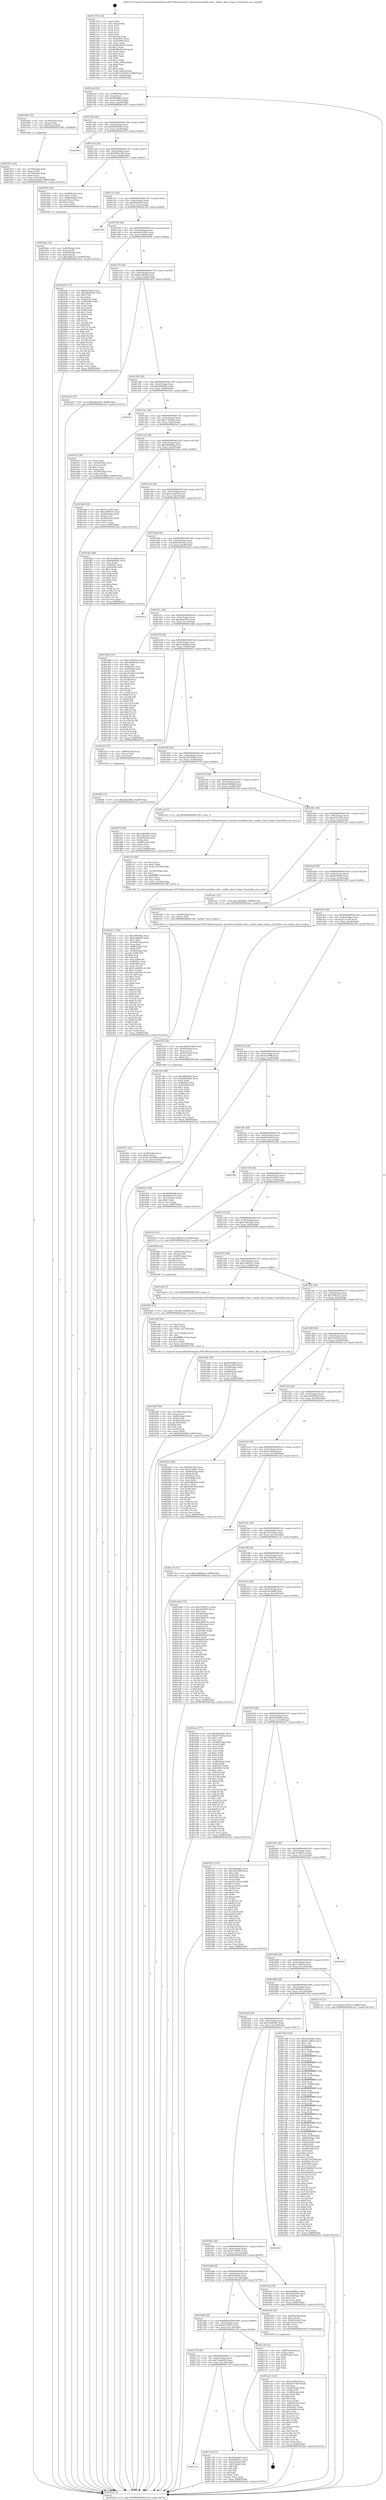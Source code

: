 digraph "0x401270" {
  label = "0x401270 (/mnt/c/Users/mathe/Desktop/tcc/POCII/binaries/extr_linuxdriversmddm-raid.c_mddev_data_stripes_Final-ollvm.out::main(0))"
  labelloc = "t"
  node[shape=record]

  Entry [label="",width=0.3,height=0.3,shape=circle,fillcolor=black,style=filled]
  "0x4012e4" [label="{
     0x4012e4 [32]\l
     | [instrs]\l
     &nbsp;&nbsp;0x4012e4 \<+6\>: mov -0x88(%rbp),%eax\l
     &nbsp;&nbsp;0x4012ea \<+2\>: mov %eax,%ecx\l
     &nbsp;&nbsp;0x4012ec \<+6\>: sub $0x904f08cc,%ecx\l
     &nbsp;&nbsp;0x4012f2 \<+6\>: mov %eax,-0x9c(%rbp)\l
     &nbsp;&nbsp;0x4012f8 \<+6\>: mov %ecx,-0xa0(%rbp)\l
     &nbsp;&nbsp;0x4012fe \<+6\>: je 0000000000401905 \<main+0x695\>\l
  }"]
  "0x401905" [label="{
     0x401905 [16]\l
     | [instrs]\l
     &nbsp;&nbsp;0x401905 \<+4\>: mov -0x78(%rbp),%rax\l
     &nbsp;&nbsp;0x401909 \<+3\>: mov (%rax),%rax\l
     &nbsp;&nbsp;0x40190c \<+4\>: mov 0x8(%rax),%rdi\l
     &nbsp;&nbsp;0x401910 \<+5\>: call 0000000000401060 \<atoi@plt\>\l
     | [calls]\l
     &nbsp;&nbsp;0x401060 \{1\} (unknown)\l
  }"]
  "0x401304" [label="{
     0x401304 [28]\l
     | [instrs]\l
     &nbsp;&nbsp;0x401304 \<+5\>: jmp 0000000000401309 \<main+0x99\>\l
     &nbsp;&nbsp;0x401309 \<+6\>: mov -0x9c(%rbp),%eax\l
     &nbsp;&nbsp;0x40130f \<+5\>: sub $0x90949d49,%eax\l
     &nbsp;&nbsp;0x401314 \<+6\>: mov %eax,-0xa4(%rbp)\l
     &nbsp;&nbsp;0x40131a \<+6\>: je 0000000000402003 \<main+0xd93\>\l
  }"]
  Exit [label="",width=0.3,height=0.3,shape=circle,fillcolor=black,style=filled,peripheries=2]
  "0x402003" [label="{
     0x402003\l
  }", style=dashed]
  "0x401320" [label="{
     0x401320 [28]\l
     | [instrs]\l
     &nbsp;&nbsp;0x401320 \<+5\>: jmp 0000000000401325 \<main+0xb5\>\l
     &nbsp;&nbsp;0x401325 \<+6\>: mov -0x9c(%rbp),%eax\l
     &nbsp;&nbsp;0x40132b \<+5\>: sub $0x90bbcc65,%eax\l
     &nbsp;&nbsp;0x401330 \<+6\>: mov %eax,-0xa8(%rbp)\l
     &nbsp;&nbsp;0x401336 \<+6\>: je 0000000000401951 \<main+0x6e1\>\l
  }"]
  "0x401ff4" [label="{
     0x401ff4 [15]\l
     | [instrs]\l
     &nbsp;&nbsp;0x401ff4 \<+10\>: movl $0xa9b25962,-0x88(%rbp)\l
     &nbsp;&nbsp;0x401ffe \<+5\>: jmp 00000000004022a2 \<main+0x1032\>\l
  }"]
  "0x401951" [label="{
     0x401951 [29]\l
     | [instrs]\l
     &nbsp;&nbsp;0x401951 \<+4\>: mov -0x68(%rbp),%rax\l
     &nbsp;&nbsp;0x401955 \<+6\>: movl $0x1,(%rax)\l
     &nbsp;&nbsp;0x40195b \<+4\>: mov -0x68(%rbp),%rax\l
     &nbsp;&nbsp;0x40195f \<+3\>: movslq (%rax),%rax\l
     &nbsp;&nbsp;0x401962 \<+4\>: shl $0x4,%rax\l
     &nbsp;&nbsp;0x401966 \<+3\>: mov %rax,%rdi\l
     &nbsp;&nbsp;0x401969 \<+5\>: call 0000000000401050 \<malloc@plt\>\l
     | [calls]\l
     &nbsp;&nbsp;0x401050 \{1\} (unknown)\l
  }"]
  "0x40133c" [label="{
     0x40133c [28]\l
     | [instrs]\l
     &nbsp;&nbsp;0x40133c \<+5\>: jmp 0000000000401341 \<main+0xd1\>\l
     &nbsp;&nbsp;0x401341 \<+6\>: mov -0x9c(%rbp),%eax\l
     &nbsp;&nbsp;0x401347 \<+5\>: sub $0x9fabedf2,%eax\l
     &nbsp;&nbsp;0x40134c \<+6\>: mov %eax,-0xac(%rbp)\l
     &nbsp;&nbsp;0x401352 \<+6\>: je 00000000004021d0 \<main+0xf60\>\l
  }"]
  "0x401fb4" [label="{
     0x401fb4 [15]\l
     | [instrs]\l
     &nbsp;&nbsp;0x401fb4 \<+10\>: movl $0xcc785a0e,-0x88(%rbp)\l
     &nbsp;&nbsp;0x401fbe \<+5\>: jmp 00000000004022a2 \<main+0x1032\>\l
  }"]
  "0x4021d0" [label="{
     0x4021d0\l
  }", style=dashed]
  "0x401358" [label="{
     0x401358 [28]\l
     | [instrs]\l
     &nbsp;&nbsp;0x401358 \<+5\>: jmp 000000000040135d \<main+0xed\>\l
     &nbsp;&nbsp;0x40135d \<+6\>: mov -0x9c(%rbp),%eax\l
     &nbsp;&nbsp;0x401363 \<+5\>: sub $0xa9b25962,%eax\l
     &nbsp;&nbsp;0x401368 \<+6\>: mov %eax,-0xb0(%rbp)\l
     &nbsp;&nbsp;0x40136e \<+6\>: je 0000000000402026 \<main+0xdb6\>\l
  }"]
  "0x401f51" [label="{
     0x401f51 [31]\l
     | [instrs]\l
     &nbsp;&nbsp;0x401f51 \<+4\>: mov -0x38(%rbp),%rcx\l
     &nbsp;&nbsp;0x401f55 \<+6\>: movl $0x0,(%rcx)\l
     &nbsp;&nbsp;0x401f5b \<+10\>: movl $0xe5f7d06d,-0x88(%rbp)\l
     &nbsp;&nbsp;0x401f65 \<+6\>: mov %eax,-0x14c(%rbp)\l
     &nbsp;&nbsp;0x401f6b \<+5\>: jmp 00000000004022a2 \<main+0x1032\>\l
  }"]
  "0x402026" [label="{
     0x402026 [137]\l
     | [instrs]\l
     &nbsp;&nbsp;0x402026 \<+5\>: mov $0xdd3c0e0,%eax\l
     &nbsp;&nbsp;0x40202b \<+5\>: mov $0x2dd285d4,%ecx\l
     &nbsp;&nbsp;0x402030 \<+2\>: mov $0x1,%dl\l
     &nbsp;&nbsp;0x402032 \<+2\>: xor %esi,%esi\l
     &nbsp;&nbsp;0x402034 \<+7\>: mov 0x40505c,%edi\l
     &nbsp;&nbsp;0x40203b \<+8\>: mov 0x405060,%r8d\l
     &nbsp;&nbsp;0x402043 \<+3\>: sub $0x1,%esi\l
     &nbsp;&nbsp;0x402046 \<+3\>: mov %edi,%r9d\l
     &nbsp;&nbsp;0x402049 \<+3\>: add %esi,%r9d\l
     &nbsp;&nbsp;0x40204c \<+4\>: imul %r9d,%edi\l
     &nbsp;&nbsp;0x402050 \<+3\>: and $0x1,%edi\l
     &nbsp;&nbsp;0x402053 \<+3\>: cmp $0x0,%edi\l
     &nbsp;&nbsp;0x402056 \<+4\>: sete %r10b\l
     &nbsp;&nbsp;0x40205a \<+4\>: cmp $0xa,%r8d\l
     &nbsp;&nbsp;0x40205e \<+4\>: setl %r11b\l
     &nbsp;&nbsp;0x402062 \<+3\>: mov %r10b,%bl\l
     &nbsp;&nbsp;0x402065 \<+3\>: xor $0xff,%bl\l
     &nbsp;&nbsp;0x402068 \<+3\>: mov %r11b,%r14b\l
     &nbsp;&nbsp;0x40206b \<+4\>: xor $0xff,%r14b\l
     &nbsp;&nbsp;0x40206f \<+3\>: xor $0x0,%dl\l
     &nbsp;&nbsp;0x402072 \<+3\>: mov %bl,%r15b\l
     &nbsp;&nbsp;0x402075 \<+4\>: and $0x0,%r15b\l
     &nbsp;&nbsp;0x402079 \<+3\>: and %dl,%r10b\l
     &nbsp;&nbsp;0x40207c \<+3\>: mov %r14b,%r12b\l
     &nbsp;&nbsp;0x40207f \<+4\>: and $0x0,%r12b\l
     &nbsp;&nbsp;0x402083 \<+3\>: and %dl,%r11b\l
     &nbsp;&nbsp;0x402086 \<+3\>: or %r10b,%r15b\l
     &nbsp;&nbsp;0x402089 \<+3\>: or %r11b,%r12b\l
     &nbsp;&nbsp;0x40208c \<+3\>: xor %r12b,%r15b\l
     &nbsp;&nbsp;0x40208f \<+3\>: or %r14b,%bl\l
     &nbsp;&nbsp;0x402092 \<+3\>: xor $0xff,%bl\l
     &nbsp;&nbsp;0x402095 \<+3\>: or $0x0,%dl\l
     &nbsp;&nbsp;0x402098 \<+2\>: and %dl,%bl\l
     &nbsp;&nbsp;0x40209a \<+3\>: or %bl,%r15b\l
     &nbsp;&nbsp;0x40209d \<+4\>: test $0x1,%r15b\l
     &nbsp;&nbsp;0x4020a1 \<+3\>: cmovne %ecx,%eax\l
     &nbsp;&nbsp;0x4020a4 \<+6\>: mov %eax,-0x88(%rbp)\l
     &nbsp;&nbsp;0x4020aa \<+5\>: jmp 00000000004022a2 \<main+0x1032\>\l
  }"]
  "0x401374" [label="{
     0x401374 [28]\l
     | [instrs]\l
     &nbsp;&nbsp;0x401374 \<+5\>: jmp 0000000000401379 \<main+0x109\>\l
     &nbsp;&nbsp;0x401379 \<+6\>: mov -0x9c(%rbp),%eax\l
     &nbsp;&nbsp;0x40137f \<+5\>: sub $0xbca60afb,%eax\l
     &nbsp;&nbsp;0x401384 \<+6\>: mov %eax,-0xb4(%rbp)\l
     &nbsp;&nbsp;0x40138a \<+6\>: je 0000000000401dc9 \<main+0xb59\>\l
  }"]
  "0x401f34" [label="{
     0x401f34 [29]\l
     | [instrs]\l
     &nbsp;&nbsp;0x401f34 \<+10\>: movabs $0x4030b6,%rdi\l
     &nbsp;&nbsp;0x401f3e \<+4\>: mov -0x40(%rbp),%rcx\l
     &nbsp;&nbsp;0x401f42 \<+2\>: mov %eax,(%rcx)\l
     &nbsp;&nbsp;0x401f44 \<+4\>: mov -0x40(%rbp),%rcx\l
     &nbsp;&nbsp;0x401f48 \<+2\>: mov (%rcx),%esi\l
     &nbsp;&nbsp;0x401f4a \<+2\>: mov $0x0,%al\l
     &nbsp;&nbsp;0x401f4c \<+5\>: call 0000000000401040 \<printf@plt\>\l
     | [calls]\l
     &nbsp;&nbsp;0x401040 \{1\} (unknown)\l
  }"]
  "0x401dc9" [label="{
     0x401dc9 [15]\l
     | [instrs]\l
     &nbsp;&nbsp;0x401dc9 \<+10\>: movl $0xdabe5fb3,-0x88(%rbp)\l
     &nbsp;&nbsp;0x401dd3 \<+5\>: jmp 00000000004022a2 \<main+0x1032\>\l
  }"]
  "0x401390" [label="{
     0x401390 [28]\l
     | [instrs]\l
     &nbsp;&nbsp;0x401390 \<+5\>: jmp 0000000000401395 \<main+0x125\>\l
     &nbsp;&nbsp;0x401395 \<+6\>: mov -0x9c(%rbp),%eax\l
     &nbsp;&nbsp;0x40139b \<+5\>: sub $0xc8963f82,%eax\l
     &nbsp;&nbsp;0x4013a0 \<+6\>: mov %eax,-0xb8(%rbp)\l
     &nbsp;&nbsp;0x4013a6 \<+6\>: je 00000000004021fa \<main+0xf8a\>\l
  }"]
  "0x401d11" [label="{
     0x401d11 [184]\l
     | [instrs]\l
     &nbsp;&nbsp;0x401d11 \<+5\>: mov $0xc8963f82,%ecx\l
     &nbsp;&nbsp;0x401d16 \<+5\>: mov $0xbca60afb,%edx\l
     &nbsp;&nbsp;0x401d1b \<+3\>: mov $0x1,%dil\l
     &nbsp;&nbsp;0x401d1e \<+6\>: mov -0x148(%rbp),%esi\l
     &nbsp;&nbsp;0x401d24 \<+3\>: imul %eax,%esi\l
     &nbsp;&nbsp;0x401d27 \<+4\>: mov -0x60(%rbp),%r8\l
     &nbsp;&nbsp;0x401d2b \<+3\>: mov (%r8),%r8\l
     &nbsp;&nbsp;0x401d2e \<+4\>: mov -0x58(%rbp),%r9\l
     &nbsp;&nbsp;0x401d32 \<+3\>: movslq (%r9),%r9\l
     &nbsp;&nbsp;0x401d35 \<+4\>: shl $0x4,%r9\l
     &nbsp;&nbsp;0x401d39 \<+3\>: add %r9,%r8\l
     &nbsp;&nbsp;0x401d3c \<+4\>: mov %esi,0x8(%r8)\l
     &nbsp;&nbsp;0x401d40 \<+7\>: mov 0x40505c,%eax\l
     &nbsp;&nbsp;0x401d47 \<+7\>: mov 0x405060,%esi\l
     &nbsp;&nbsp;0x401d4e \<+3\>: mov %eax,%r10d\l
     &nbsp;&nbsp;0x401d51 \<+7\>: sub $0x31de691b,%r10d\l
     &nbsp;&nbsp;0x401d58 \<+4\>: sub $0x1,%r10d\l
     &nbsp;&nbsp;0x401d5c \<+7\>: add $0x31de691b,%r10d\l
     &nbsp;&nbsp;0x401d63 \<+4\>: imul %r10d,%eax\l
     &nbsp;&nbsp;0x401d67 \<+3\>: and $0x1,%eax\l
     &nbsp;&nbsp;0x401d6a \<+3\>: cmp $0x0,%eax\l
     &nbsp;&nbsp;0x401d6d \<+4\>: sete %r11b\l
     &nbsp;&nbsp;0x401d71 \<+3\>: cmp $0xa,%esi\l
     &nbsp;&nbsp;0x401d74 \<+3\>: setl %bl\l
     &nbsp;&nbsp;0x401d77 \<+3\>: mov %r11b,%r14b\l
     &nbsp;&nbsp;0x401d7a \<+4\>: xor $0xff,%r14b\l
     &nbsp;&nbsp;0x401d7e \<+3\>: mov %bl,%r15b\l
     &nbsp;&nbsp;0x401d81 \<+4\>: xor $0xff,%r15b\l
     &nbsp;&nbsp;0x401d85 \<+4\>: xor $0x0,%dil\l
     &nbsp;&nbsp;0x401d89 \<+3\>: mov %r14b,%r12b\l
     &nbsp;&nbsp;0x401d8c \<+4\>: and $0x0,%r12b\l
     &nbsp;&nbsp;0x401d90 \<+3\>: and %dil,%r11b\l
     &nbsp;&nbsp;0x401d93 \<+3\>: mov %r15b,%r13b\l
     &nbsp;&nbsp;0x401d96 \<+4\>: and $0x0,%r13b\l
     &nbsp;&nbsp;0x401d9a \<+3\>: and %dil,%bl\l
     &nbsp;&nbsp;0x401d9d \<+3\>: or %r11b,%r12b\l
     &nbsp;&nbsp;0x401da0 \<+3\>: or %bl,%r13b\l
     &nbsp;&nbsp;0x401da3 \<+3\>: xor %r13b,%r12b\l
     &nbsp;&nbsp;0x401da6 \<+3\>: or %r15b,%r14b\l
     &nbsp;&nbsp;0x401da9 \<+4\>: xor $0xff,%r14b\l
     &nbsp;&nbsp;0x401dad \<+4\>: or $0x0,%dil\l
     &nbsp;&nbsp;0x401db1 \<+3\>: and %dil,%r14b\l
     &nbsp;&nbsp;0x401db4 \<+3\>: or %r14b,%r12b\l
     &nbsp;&nbsp;0x401db7 \<+4\>: test $0x1,%r12b\l
     &nbsp;&nbsp;0x401dbb \<+3\>: cmovne %edx,%ecx\l
     &nbsp;&nbsp;0x401dbe \<+6\>: mov %ecx,-0x88(%rbp)\l
     &nbsp;&nbsp;0x401dc4 \<+5\>: jmp 00000000004022a2 \<main+0x1032\>\l
  }"]
  "0x4021fa" [label="{
     0x4021fa\l
  }", style=dashed]
  "0x4013ac" [label="{
     0x4013ac [28]\l
     | [instrs]\l
     &nbsp;&nbsp;0x4013ac \<+5\>: jmp 00000000004013b1 \<main+0x141\>\l
     &nbsp;&nbsp;0x4013b1 \<+6\>: mov -0x9c(%rbp),%eax\l
     &nbsp;&nbsp;0x4013b7 \<+5\>: sub $0xcc785a0e,%eax\l
     &nbsp;&nbsp;0x4013bc \<+6\>: mov %eax,-0xbc(%rbp)\l
     &nbsp;&nbsp;0x4013c2 \<+6\>: je 0000000000401fc3 \<main+0xd53\>\l
  }"]
  "0x401ce5" [label="{
     0x401ce5 [44]\l
     | [instrs]\l
     &nbsp;&nbsp;0x401ce5 \<+2\>: xor %ecx,%ecx\l
     &nbsp;&nbsp;0x401ce7 \<+5\>: mov $0x2,%edx\l
     &nbsp;&nbsp;0x401cec \<+6\>: mov %edx,-0x144(%rbp)\l
     &nbsp;&nbsp;0x401cf2 \<+1\>: cltd\l
     &nbsp;&nbsp;0x401cf3 \<+6\>: mov -0x144(%rbp),%esi\l
     &nbsp;&nbsp;0x401cf9 \<+2\>: idiv %esi\l
     &nbsp;&nbsp;0x401cfb \<+6\>: imul $0xfffffffe,%edx,%edx\l
     &nbsp;&nbsp;0x401d01 \<+3\>: sub $0x1,%ecx\l
     &nbsp;&nbsp;0x401d04 \<+2\>: sub %ecx,%edx\l
     &nbsp;&nbsp;0x401d06 \<+6\>: mov %edx,-0x148(%rbp)\l
     &nbsp;&nbsp;0x401d0c \<+5\>: call 0000000000401160 \<next_i\>\l
     | [calls]\l
     &nbsp;&nbsp;0x401160 \{1\} (/mnt/c/Users/mathe/Desktop/tcc/POCII/binaries/extr_linuxdriversmddm-raid.c_mddev_data_stripes_Final-ollvm.out::next_i)\l
  }"]
  "0x401fc3" [label="{
     0x401fc3 [34]\l
     | [instrs]\l
     &nbsp;&nbsp;0x401fc3 \<+2\>: xor %eax,%eax\l
     &nbsp;&nbsp;0x401fc5 \<+4\>: mov -0x38(%rbp),%rcx\l
     &nbsp;&nbsp;0x401fc9 \<+2\>: mov (%rcx),%edx\l
     &nbsp;&nbsp;0x401fcb \<+3\>: sub $0x1,%eax\l
     &nbsp;&nbsp;0x401fce \<+2\>: sub %eax,%edx\l
     &nbsp;&nbsp;0x401fd0 \<+4\>: mov -0x38(%rbp),%rcx\l
     &nbsp;&nbsp;0x401fd4 \<+2\>: mov %edx,(%rcx)\l
     &nbsp;&nbsp;0x401fd6 \<+10\>: movl $0xe5f7d06d,-0x88(%rbp)\l
     &nbsp;&nbsp;0x401fe0 \<+5\>: jmp 00000000004022a2 \<main+0x1032\>\l
  }"]
  "0x4013c8" [label="{
     0x4013c8 [28]\l
     | [instrs]\l
     &nbsp;&nbsp;0x4013c8 \<+5\>: jmp 00000000004013cd \<main+0x15d\>\l
     &nbsp;&nbsp;0x4013cd \<+6\>: mov -0x9c(%rbp),%eax\l
     &nbsp;&nbsp;0x4013d3 \<+5\>: sub $0xcd608bde,%eax\l
     &nbsp;&nbsp;0x4013d8 \<+6\>: mov %eax,-0xc0(%rbp)\l
     &nbsp;&nbsp;0x4013de \<+6\>: je 0000000000401ab0 \<main+0x840\>\l
  }"]
  "0x401b05" [label="{
     0x401b05 [50]\l
     | [instrs]\l
     &nbsp;&nbsp;0x401b05 \<+6\>: mov -0x140(%rbp),%ecx\l
     &nbsp;&nbsp;0x401b0b \<+3\>: imul %eax,%ecx\l
     &nbsp;&nbsp;0x401b0e \<+4\>: mov -0x60(%rbp),%rdi\l
     &nbsp;&nbsp;0x401b12 \<+3\>: mov (%rdi),%rdi\l
     &nbsp;&nbsp;0x401b15 \<+4\>: mov -0x58(%rbp),%r8\l
     &nbsp;&nbsp;0x401b19 \<+3\>: movslq (%r8),%r8\l
     &nbsp;&nbsp;0x401b1c \<+4\>: shl $0x4,%r8\l
     &nbsp;&nbsp;0x401b20 \<+3\>: add %r8,%rdi\l
     &nbsp;&nbsp;0x401b23 \<+3\>: mov (%rdi),%rdi\l
     &nbsp;&nbsp;0x401b26 \<+2\>: mov %ecx,(%rdi)\l
     &nbsp;&nbsp;0x401b28 \<+10\>: movl $0x41b85008,-0x88(%rbp)\l
     &nbsp;&nbsp;0x401b32 \<+5\>: jmp 00000000004022a2 \<main+0x1032\>\l
  }"]
  "0x401ab0" [label="{
     0x401ab0 [36]\l
     | [instrs]\l
     &nbsp;&nbsp;0x401ab0 \<+5\>: mov $0x2c1ca56,%eax\l
     &nbsp;&nbsp;0x401ab5 \<+5\>: mov $0x1c869c01,%ecx\l
     &nbsp;&nbsp;0x401aba \<+4\>: mov -0x48(%rbp),%rdx\l
     &nbsp;&nbsp;0x401abe \<+2\>: mov (%rdx),%esi\l
     &nbsp;&nbsp;0x401ac0 \<+4\>: mov -0x50(%rbp),%rdx\l
     &nbsp;&nbsp;0x401ac4 \<+2\>: cmp (%rdx),%esi\l
     &nbsp;&nbsp;0x401ac6 \<+3\>: cmovl %ecx,%eax\l
     &nbsp;&nbsp;0x401ac9 \<+6\>: mov %eax,-0x88(%rbp)\l
     &nbsp;&nbsp;0x401acf \<+5\>: jmp 00000000004022a2 \<main+0x1032\>\l
  }"]
  "0x4013e4" [label="{
     0x4013e4 [28]\l
     | [instrs]\l
     &nbsp;&nbsp;0x4013e4 \<+5\>: jmp 00000000004013e9 \<main+0x179\>\l
     &nbsp;&nbsp;0x4013e9 \<+6\>: mov -0x9c(%rbp),%eax\l
     &nbsp;&nbsp;0x4013ef \<+5\>: sub $0xcecdd91f,%eax\l
     &nbsp;&nbsp;0x4013f4 \<+6\>: mov %eax,-0xc4(%rbp)\l
     &nbsp;&nbsp;0x4013fa \<+6\>: je 00000000004019b2 \<main+0x742\>\l
  }"]
  "0x401ad9" [label="{
     0x401ad9 [44]\l
     | [instrs]\l
     &nbsp;&nbsp;0x401ad9 \<+2\>: xor %ecx,%ecx\l
     &nbsp;&nbsp;0x401adb \<+5\>: mov $0x2,%edx\l
     &nbsp;&nbsp;0x401ae0 \<+6\>: mov %edx,-0x13c(%rbp)\l
     &nbsp;&nbsp;0x401ae6 \<+1\>: cltd\l
     &nbsp;&nbsp;0x401ae7 \<+6\>: mov -0x13c(%rbp),%esi\l
     &nbsp;&nbsp;0x401aed \<+2\>: idiv %esi\l
     &nbsp;&nbsp;0x401aef \<+6\>: imul $0xfffffffe,%edx,%edx\l
     &nbsp;&nbsp;0x401af5 \<+3\>: sub $0x1,%ecx\l
     &nbsp;&nbsp;0x401af8 \<+2\>: sub %ecx,%edx\l
     &nbsp;&nbsp;0x401afa \<+6\>: mov %edx,-0x140(%rbp)\l
     &nbsp;&nbsp;0x401b00 \<+5\>: call 0000000000401160 \<next_i\>\l
     | [calls]\l
     &nbsp;&nbsp;0x401160 \{1\} (/mnt/c/Users/mathe/Desktop/tcc/POCII/binaries/extr_linuxdriversmddm-raid.c_mddev_data_stripes_Final-ollvm.out::next_i)\l
  }"]
  "0x4019b2" [label="{
     0x4019b2 [86]\l
     | [instrs]\l
     &nbsp;&nbsp;0x4019b2 \<+5\>: mov $0x2e3fdaef,%eax\l
     &nbsp;&nbsp;0x4019b7 \<+5\>: mov $0x6d0fafab,%ecx\l
     &nbsp;&nbsp;0x4019bc \<+2\>: xor %edx,%edx\l
     &nbsp;&nbsp;0x4019be \<+7\>: mov 0x40505c,%esi\l
     &nbsp;&nbsp;0x4019c5 \<+7\>: mov 0x405060,%edi\l
     &nbsp;&nbsp;0x4019cc \<+3\>: sub $0x1,%edx\l
     &nbsp;&nbsp;0x4019cf \<+3\>: mov %esi,%r8d\l
     &nbsp;&nbsp;0x4019d2 \<+3\>: add %edx,%r8d\l
     &nbsp;&nbsp;0x4019d5 \<+4\>: imul %r8d,%esi\l
     &nbsp;&nbsp;0x4019d9 \<+3\>: and $0x1,%esi\l
     &nbsp;&nbsp;0x4019dc \<+3\>: cmp $0x0,%esi\l
     &nbsp;&nbsp;0x4019df \<+4\>: sete %r9b\l
     &nbsp;&nbsp;0x4019e3 \<+3\>: cmp $0xa,%edi\l
     &nbsp;&nbsp;0x4019e6 \<+4\>: setl %r10b\l
     &nbsp;&nbsp;0x4019ea \<+3\>: mov %r9b,%r11b\l
     &nbsp;&nbsp;0x4019ed \<+3\>: and %r10b,%r11b\l
     &nbsp;&nbsp;0x4019f0 \<+3\>: xor %r10b,%r9b\l
     &nbsp;&nbsp;0x4019f3 \<+3\>: or %r9b,%r11b\l
     &nbsp;&nbsp;0x4019f6 \<+4\>: test $0x1,%r11b\l
     &nbsp;&nbsp;0x4019fa \<+3\>: cmovne %ecx,%eax\l
     &nbsp;&nbsp;0x4019fd \<+6\>: mov %eax,-0x88(%rbp)\l
     &nbsp;&nbsp;0x401a03 \<+5\>: jmp 00000000004022a2 \<main+0x1032\>\l
  }"]
  "0x401400" [label="{
     0x401400 [28]\l
     | [instrs]\l
     &nbsp;&nbsp;0x401400 \<+5\>: jmp 0000000000401405 \<main+0x195\>\l
     &nbsp;&nbsp;0x401405 \<+6\>: mov -0x9c(%rbp),%eax\l
     &nbsp;&nbsp;0x40140b \<+5\>: sub $0xd19dc44c,%eax\l
     &nbsp;&nbsp;0x401410 \<+6\>: mov %eax,-0xc8(%rbp)\l
     &nbsp;&nbsp;0x401416 \<+6\>: je 0000000000402012 \<main+0xda2\>\l
  }"]
  "0x401a25" [label="{
     0x401a25 [124]\l
     | [instrs]\l
     &nbsp;&nbsp;0x401a25 \<+5\>: mov $0x2e3fdaef,%ecx\l
     &nbsp;&nbsp;0x401a2a \<+5\>: mov $0xef357d54,%edx\l
     &nbsp;&nbsp;0x401a2f \<+2\>: xor %esi,%esi\l
     &nbsp;&nbsp;0x401a31 \<+4\>: mov -0x60(%rbp),%rdi\l
     &nbsp;&nbsp;0x401a35 \<+3\>: mov (%rdi),%rdi\l
     &nbsp;&nbsp;0x401a38 \<+4\>: mov -0x58(%rbp),%r8\l
     &nbsp;&nbsp;0x401a3c \<+3\>: movslq (%r8),%r8\l
     &nbsp;&nbsp;0x401a3f \<+4\>: shl $0x4,%r8\l
     &nbsp;&nbsp;0x401a43 \<+3\>: add %r8,%rdi\l
     &nbsp;&nbsp;0x401a46 \<+3\>: mov %rax,(%rdi)\l
     &nbsp;&nbsp;0x401a49 \<+4\>: mov -0x48(%rbp),%rax\l
     &nbsp;&nbsp;0x401a4d \<+6\>: movl $0x0,(%rax)\l
     &nbsp;&nbsp;0x401a53 \<+8\>: mov 0x40505c,%r9d\l
     &nbsp;&nbsp;0x401a5b \<+8\>: mov 0x405060,%r10d\l
     &nbsp;&nbsp;0x401a63 \<+3\>: sub $0x1,%esi\l
     &nbsp;&nbsp;0x401a66 \<+3\>: mov %r9d,%r11d\l
     &nbsp;&nbsp;0x401a69 \<+3\>: add %esi,%r11d\l
     &nbsp;&nbsp;0x401a6c \<+4\>: imul %r11d,%r9d\l
     &nbsp;&nbsp;0x401a70 \<+4\>: and $0x1,%r9d\l
     &nbsp;&nbsp;0x401a74 \<+4\>: cmp $0x0,%r9d\l
     &nbsp;&nbsp;0x401a78 \<+3\>: sete %bl\l
     &nbsp;&nbsp;0x401a7b \<+4\>: cmp $0xa,%r10d\l
     &nbsp;&nbsp;0x401a7f \<+4\>: setl %r14b\l
     &nbsp;&nbsp;0x401a83 \<+3\>: mov %bl,%r15b\l
     &nbsp;&nbsp;0x401a86 \<+3\>: and %r14b,%r15b\l
     &nbsp;&nbsp;0x401a89 \<+3\>: xor %r14b,%bl\l
     &nbsp;&nbsp;0x401a8c \<+3\>: or %bl,%r15b\l
     &nbsp;&nbsp;0x401a8f \<+4\>: test $0x1,%r15b\l
     &nbsp;&nbsp;0x401a93 \<+3\>: cmovne %edx,%ecx\l
     &nbsp;&nbsp;0x401a96 \<+6\>: mov %ecx,-0x88(%rbp)\l
     &nbsp;&nbsp;0x401a9c \<+5\>: jmp 00000000004022a2 \<main+0x1032\>\l
  }"]
  "0x402012" [label="{
     0x402012\l
  }", style=dashed]
  "0x40141c" [label="{
     0x40141c [28]\l
     | [instrs]\l
     &nbsp;&nbsp;0x40141c \<+5\>: jmp 0000000000401421 \<main+0x1b1\>\l
     &nbsp;&nbsp;0x401421 \<+6\>: mov -0x9c(%rbp),%eax\l
     &nbsp;&nbsp;0x401427 \<+5\>: sub $0xdabe5fb3,%eax\l
     &nbsp;&nbsp;0x40142c \<+6\>: mov %eax,-0xcc(%rbp)\l
     &nbsp;&nbsp;0x401432 \<+6\>: je 0000000000401dd8 \<main+0xb68\>\l
  }"]
  "0x40196e" [label="{
     0x40196e [32]\l
     | [instrs]\l
     &nbsp;&nbsp;0x40196e \<+4\>: mov -0x60(%rbp),%rdi\l
     &nbsp;&nbsp;0x401972 \<+3\>: mov %rax,(%rdi)\l
     &nbsp;&nbsp;0x401975 \<+4\>: mov -0x58(%rbp),%rax\l
     &nbsp;&nbsp;0x401979 \<+6\>: movl $0x0,(%rax)\l
     &nbsp;&nbsp;0x40197f \<+10\>: movl $0x1f8bc033,-0x88(%rbp)\l
     &nbsp;&nbsp;0x401989 \<+5\>: jmp 00000000004022a2 \<main+0x1032\>\l
  }"]
  "0x401dd8" [label="{
     0x401dd8 [147]\l
     | [instrs]\l
     &nbsp;&nbsp;0x401dd8 \<+5\>: mov $0x5104d31c,%eax\l
     &nbsp;&nbsp;0x401ddd \<+5\>: mov $0x3b8d293a,%ecx\l
     &nbsp;&nbsp;0x401de2 \<+2\>: mov $0x1,%dl\l
     &nbsp;&nbsp;0x401de4 \<+7\>: mov 0x40505c,%esi\l
     &nbsp;&nbsp;0x401deb \<+7\>: mov 0x405060,%edi\l
     &nbsp;&nbsp;0x401df2 \<+3\>: mov %esi,%r8d\l
     &nbsp;&nbsp;0x401df5 \<+7\>: sub $0xd214d7a5,%r8d\l
     &nbsp;&nbsp;0x401dfc \<+4\>: sub $0x1,%r8d\l
     &nbsp;&nbsp;0x401e00 \<+7\>: add $0xd214d7a5,%r8d\l
     &nbsp;&nbsp;0x401e07 \<+4\>: imul %r8d,%esi\l
     &nbsp;&nbsp;0x401e0b \<+3\>: and $0x1,%esi\l
     &nbsp;&nbsp;0x401e0e \<+3\>: cmp $0x0,%esi\l
     &nbsp;&nbsp;0x401e11 \<+4\>: sete %r9b\l
     &nbsp;&nbsp;0x401e15 \<+3\>: cmp $0xa,%edi\l
     &nbsp;&nbsp;0x401e18 \<+4\>: setl %r10b\l
     &nbsp;&nbsp;0x401e1c \<+3\>: mov %r9b,%r11b\l
     &nbsp;&nbsp;0x401e1f \<+4\>: xor $0xff,%r11b\l
     &nbsp;&nbsp;0x401e23 \<+3\>: mov %r10b,%bl\l
     &nbsp;&nbsp;0x401e26 \<+3\>: xor $0xff,%bl\l
     &nbsp;&nbsp;0x401e29 \<+3\>: xor $0x0,%dl\l
     &nbsp;&nbsp;0x401e2c \<+3\>: mov %r11b,%r14b\l
     &nbsp;&nbsp;0x401e2f \<+4\>: and $0x0,%r14b\l
     &nbsp;&nbsp;0x401e33 \<+3\>: and %dl,%r9b\l
     &nbsp;&nbsp;0x401e36 \<+3\>: mov %bl,%r15b\l
     &nbsp;&nbsp;0x401e39 \<+4\>: and $0x0,%r15b\l
     &nbsp;&nbsp;0x401e3d \<+3\>: and %dl,%r10b\l
     &nbsp;&nbsp;0x401e40 \<+3\>: or %r9b,%r14b\l
     &nbsp;&nbsp;0x401e43 \<+3\>: or %r10b,%r15b\l
     &nbsp;&nbsp;0x401e46 \<+3\>: xor %r15b,%r14b\l
     &nbsp;&nbsp;0x401e49 \<+3\>: or %bl,%r11b\l
     &nbsp;&nbsp;0x401e4c \<+4\>: xor $0xff,%r11b\l
     &nbsp;&nbsp;0x401e50 \<+3\>: or $0x0,%dl\l
     &nbsp;&nbsp;0x401e53 \<+3\>: and %dl,%r11b\l
     &nbsp;&nbsp;0x401e56 \<+3\>: or %r11b,%r14b\l
     &nbsp;&nbsp;0x401e59 \<+4\>: test $0x1,%r14b\l
     &nbsp;&nbsp;0x401e5d \<+3\>: cmovne %ecx,%eax\l
     &nbsp;&nbsp;0x401e60 \<+6\>: mov %eax,-0x88(%rbp)\l
     &nbsp;&nbsp;0x401e66 \<+5\>: jmp 00000000004022a2 \<main+0x1032\>\l
  }"]
  "0x401438" [label="{
     0x401438 [28]\l
     | [instrs]\l
     &nbsp;&nbsp;0x401438 \<+5\>: jmp 000000000040143d \<main+0x1cd\>\l
     &nbsp;&nbsp;0x40143d \<+6\>: mov -0x9c(%rbp),%eax\l
     &nbsp;&nbsp;0x401443 \<+5\>: sub $0xe20e846e,%eax\l
     &nbsp;&nbsp;0x401448 \<+6\>: mov %eax,-0xd0(%rbp)\l
     &nbsp;&nbsp;0x40144e \<+6\>: je 0000000000401fe5 \<main+0xd75\>\l
  }"]
  "0x401915" [label="{
     0x401915 [30]\l
     | [instrs]\l
     &nbsp;&nbsp;0x401915 \<+4\>: mov -0x70(%rbp),%rdi\l
     &nbsp;&nbsp;0x401919 \<+2\>: mov %eax,(%rdi)\l
     &nbsp;&nbsp;0x40191b \<+4\>: mov -0x70(%rbp),%rdi\l
     &nbsp;&nbsp;0x40191f \<+2\>: mov (%rdi),%eax\l
     &nbsp;&nbsp;0x401921 \<+3\>: mov %eax,-0x2c(%rbp)\l
     &nbsp;&nbsp;0x401924 \<+10\>: movl $0x4a5e988,-0x88(%rbp)\l
     &nbsp;&nbsp;0x40192e \<+5\>: jmp 00000000004022a2 \<main+0x1032\>\l
  }"]
  "0x401fe5" [label="{
     0x401fe5 [15]\l
     | [instrs]\l
     &nbsp;&nbsp;0x401fe5 \<+4\>: mov -0x60(%rbp),%rax\l
     &nbsp;&nbsp;0x401fe9 \<+3\>: mov (%rax),%rax\l
     &nbsp;&nbsp;0x401fec \<+3\>: mov %rax,%rdi\l
     &nbsp;&nbsp;0x401fef \<+5\>: call 0000000000401030 \<free@plt\>\l
     | [calls]\l
     &nbsp;&nbsp;0x401030 \{1\} (unknown)\l
  }"]
  "0x401454" [label="{
     0x401454 [28]\l
     | [instrs]\l
     &nbsp;&nbsp;0x401454 \<+5\>: jmp 0000000000401459 \<main+0x1e9\>\l
     &nbsp;&nbsp;0x401459 \<+6\>: mov -0x9c(%rbp),%eax\l
     &nbsp;&nbsp;0x40145f \<+5\>: sub $0xe5f7d06d,%eax\l
     &nbsp;&nbsp;0x401464 \<+6\>: mov %eax,-0xd4(%rbp)\l
     &nbsp;&nbsp;0x40146a \<+6\>: je 0000000000401f70 \<main+0xd00\>\l
  }"]
  "0x401270" [label="{
     0x401270 [116]\l
     | [instrs]\l
     &nbsp;&nbsp;0x401270 \<+1\>: push %rbp\l
     &nbsp;&nbsp;0x401271 \<+3\>: mov %rsp,%rbp\l
     &nbsp;&nbsp;0x401274 \<+2\>: push %r15\l
     &nbsp;&nbsp;0x401276 \<+2\>: push %r14\l
     &nbsp;&nbsp;0x401278 \<+2\>: push %r13\l
     &nbsp;&nbsp;0x40127a \<+2\>: push %r12\l
     &nbsp;&nbsp;0x40127c \<+1\>: push %rbx\l
     &nbsp;&nbsp;0x40127d \<+7\>: sub $0x138,%rsp\l
     &nbsp;&nbsp;0x401284 \<+7\>: mov 0x40505c,%eax\l
     &nbsp;&nbsp;0x40128b \<+7\>: mov 0x405060,%ecx\l
     &nbsp;&nbsp;0x401292 \<+2\>: mov %eax,%edx\l
     &nbsp;&nbsp;0x401294 \<+6\>: sub $0x80e8b140,%edx\l
     &nbsp;&nbsp;0x40129a \<+3\>: sub $0x1,%edx\l
     &nbsp;&nbsp;0x40129d \<+6\>: add $0x80e8b140,%edx\l
     &nbsp;&nbsp;0x4012a3 \<+3\>: imul %edx,%eax\l
     &nbsp;&nbsp;0x4012a6 \<+3\>: and $0x1,%eax\l
     &nbsp;&nbsp;0x4012a9 \<+3\>: cmp $0x0,%eax\l
     &nbsp;&nbsp;0x4012ac \<+4\>: sete %r8b\l
     &nbsp;&nbsp;0x4012b0 \<+4\>: and $0x1,%r8b\l
     &nbsp;&nbsp;0x4012b4 \<+7\>: mov %r8b,-0x82(%rbp)\l
     &nbsp;&nbsp;0x4012bb \<+3\>: cmp $0xa,%ecx\l
     &nbsp;&nbsp;0x4012be \<+4\>: setl %r8b\l
     &nbsp;&nbsp;0x4012c2 \<+4\>: and $0x1,%r8b\l
     &nbsp;&nbsp;0x4012c6 \<+7\>: mov %r8b,-0x81(%rbp)\l
     &nbsp;&nbsp;0x4012cd \<+10\>: movl $0x75ae4629,-0x88(%rbp)\l
     &nbsp;&nbsp;0x4012d7 \<+6\>: mov %edi,-0x8c(%rbp)\l
     &nbsp;&nbsp;0x4012dd \<+7\>: mov %rsi,-0x98(%rbp)\l
  }"]
  "0x401f70" [label="{
     0x401f70 [36]\l
     | [instrs]\l
     &nbsp;&nbsp;0x401f70 \<+5\>: mov $0xe20e846e,%eax\l
     &nbsp;&nbsp;0x401f75 \<+5\>: mov $0x138ae3d1,%ecx\l
     &nbsp;&nbsp;0x401f7a \<+4\>: mov -0x38(%rbp),%rdx\l
     &nbsp;&nbsp;0x401f7e \<+2\>: mov (%rdx),%esi\l
     &nbsp;&nbsp;0x401f80 \<+4\>: mov -0x68(%rbp),%rdx\l
     &nbsp;&nbsp;0x401f84 \<+2\>: cmp (%rdx),%esi\l
     &nbsp;&nbsp;0x401f86 \<+3\>: cmovl %ecx,%eax\l
     &nbsp;&nbsp;0x401f89 \<+6\>: mov %eax,-0x88(%rbp)\l
     &nbsp;&nbsp;0x401f8f \<+5\>: jmp 00000000004022a2 \<main+0x1032\>\l
  }"]
  "0x401470" [label="{
     0x401470 [28]\l
     | [instrs]\l
     &nbsp;&nbsp;0x401470 \<+5\>: jmp 0000000000401475 \<main+0x205\>\l
     &nbsp;&nbsp;0x401475 \<+6\>: mov -0x9c(%rbp),%eax\l
     &nbsp;&nbsp;0x40147b \<+5\>: sub $0xebbb96dd,%eax\l
     &nbsp;&nbsp;0x401480 \<+6\>: mov %eax,-0xd8(%rbp)\l
     &nbsp;&nbsp;0x401486 \<+6\>: je 0000000000401ce0 \<main+0xa70\>\l
  }"]
  "0x4022a2" [label="{
     0x4022a2 [5]\l
     | [instrs]\l
     &nbsp;&nbsp;0x4022a2 \<+5\>: jmp 00000000004012e4 \<main+0x74\>\l
  }"]
  "0x401ce0" [label="{
     0x401ce0 [5]\l
     | [instrs]\l
     &nbsp;&nbsp;0x401ce0 \<+5\>: call 0000000000401160 \<next_i\>\l
     | [calls]\l
     &nbsp;&nbsp;0x401160 \{1\} (/mnt/c/Users/mathe/Desktop/tcc/POCII/binaries/extr_linuxdriversmddm-raid.c_mddev_data_stripes_Final-ollvm.out::next_i)\l
  }"]
  "0x40148c" [label="{
     0x40148c [28]\l
     | [instrs]\l
     &nbsp;&nbsp;0x40148c \<+5\>: jmp 0000000000401491 \<main+0x221\>\l
     &nbsp;&nbsp;0x401491 \<+6\>: mov -0x9c(%rbp),%eax\l
     &nbsp;&nbsp;0x401497 \<+5\>: sub $0xef357d54,%eax\l
     &nbsp;&nbsp;0x40149c \<+6\>: mov %eax,-0xdc(%rbp)\l
     &nbsp;&nbsp;0x4014a2 \<+6\>: je 0000000000401aa1 \<main+0x831\>\l
  }"]
  "0x40172c" [label="{
     0x40172c\l
  }", style=dashed]
  "0x401aa1" [label="{
     0x401aa1 [15]\l
     | [instrs]\l
     &nbsp;&nbsp;0x401aa1 \<+10\>: movl $0xcd608bde,-0x88(%rbp)\l
     &nbsp;&nbsp;0x401aab \<+5\>: jmp 00000000004022a2 \<main+0x1032\>\l
  }"]
  "0x4014a8" [label="{
     0x4014a8 [28]\l
     | [instrs]\l
     &nbsp;&nbsp;0x4014a8 \<+5\>: jmp 00000000004014ad \<main+0x23d\>\l
     &nbsp;&nbsp;0x4014ad \<+6\>: mov -0x9c(%rbp),%eax\l
     &nbsp;&nbsp;0x4014b3 \<+5\>: sub $0xffa95b4b,%eax\l
     &nbsp;&nbsp;0x4014b8 \<+6\>: mov %eax,-0xe0(%rbp)\l
     &nbsp;&nbsp;0x4014be \<+6\>: je 0000000000401f28 \<main+0xcb8\>\l
  }"]
  "0x401736" [label="{
     0x401736 [53]\l
     | [instrs]\l
     &nbsp;&nbsp;0x401736 \<+5\>: mov $0x24fc0db3,%eax\l
     &nbsp;&nbsp;0x40173b \<+5\>: mov $0x59b8d2c1,%ecx\l
     &nbsp;&nbsp;0x401740 \<+6\>: mov -0x82(%rbp),%dl\l
     &nbsp;&nbsp;0x401746 \<+7\>: mov -0x81(%rbp),%sil\l
     &nbsp;&nbsp;0x40174d \<+3\>: mov %dl,%dil\l
     &nbsp;&nbsp;0x401750 \<+3\>: and %sil,%dil\l
     &nbsp;&nbsp;0x401753 \<+3\>: xor %sil,%dl\l
     &nbsp;&nbsp;0x401756 \<+3\>: or %dl,%dil\l
     &nbsp;&nbsp;0x401759 \<+4\>: test $0x1,%dil\l
     &nbsp;&nbsp;0x40175d \<+3\>: cmovne %ecx,%eax\l
     &nbsp;&nbsp;0x401760 \<+6\>: mov %eax,-0x88(%rbp)\l
     &nbsp;&nbsp;0x401766 \<+5\>: jmp 00000000004022a2 \<main+0x1032\>\l
  }"]
  "0x401f28" [label="{
     0x401f28 [12]\l
     | [instrs]\l
     &nbsp;&nbsp;0x401f28 \<+4\>: mov -0x60(%rbp),%rax\l
     &nbsp;&nbsp;0x401f2c \<+3\>: mov (%rax),%rdi\l
     &nbsp;&nbsp;0x401f2f \<+5\>: call 0000000000401240 \<mddev_data_stripes\>\l
     | [calls]\l
     &nbsp;&nbsp;0x401240 \{1\} (/mnt/c/Users/mathe/Desktop/tcc/POCII/binaries/extr_linuxdriversmddm-raid.c_mddev_data_stripes_Final-ollvm.out::mddev_data_stripes)\l
  }"]
  "0x4014c4" [label="{
     0x4014c4 [28]\l
     | [instrs]\l
     &nbsp;&nbsp;0x4014c4 \<+5\>: jmp 00000000004014c9 \<main+0x259\>\l
     &nbsp;&nbsp;0x4014c9 \<+6\>: mov -0x9c(%rbp),%eax\l
     &nbsp;&nbsp;0x4014cf \<+5\>: sub $0x2c1ca56,%eax\l
     &nbsp;&nbsp;0x4014d4 \<+6\>: mov %eax,-0xe4(%rbp)\l
     &nbsp;&nbsp;0x4014da \<+6\>: je 0000000000401c8a \<main+0xa1a\>\l
  }"]
  "0x401710" [label="{
     0x401710 [28]\l
     | [instrs]\l
     &nbsp;&nbsp;0x401710 \<+5\>: jmp 0000000000401715 \<main+0x4a5\>\l
     &nbsp;&nbsp;0x401715 \<+6\>: mov -0x9c(%rbp),%eax\l
     &nbsp;&nbsp;0x40171b \<+5\>: sub $0x75ae4629,%eax\l
     &nbsp;&nbsp;0x401720 \<+6\>: mov %eax,-0x138(%rbp)\l
     &nbsp;&nbsp;0x401726 \<+6\>: je 0000000000401736 \<main+0x4c6\>\l
  }"]
  "0x401c8a" [label="{
     0x401c8a [86]\l
     | [instrs]\l
     &nbsp;&nbsp;0x401c8a \<+5\>: mov $0xc8963f82,%eax\l
     &nbsp;&nbsp;0x401c8f \<+5\>: mov $0xebbb96dd,%ecx\l
     &nbsp;&nbsp;0x401c94 \<+2\>: xor %edx,%edx\l
     &nbsp;&nbsp;0x401c96 \<+7\>: mov 0x40505c,%esi\l
     &nbsp;&nbsp;0x401c9d \<+7\>: mov 0x405060,%edi\l
     &nbsp;&nbsp;0x401ca4 \<+3\>: sub $0x1,%edx\l
     &nbsp;&nbsp;0x401ca7 \<+3\>: mov %esi,%r8d\l
     &nbsp;&nbsp;0x401caa \<+3\>: add %edx,%r8d\l
     &nbsp;&nbsp;0x401cad \<+4\>: imul %r8d,%esi\l
     &nbsp;&nbsp;0x401cb1 \<+3\>: and $0x1,%esi\l
     &nbsp;&nbsp;0x401cb4 \<+3\>: cmp $0x0,%esi\l
     &nbsp;&nbsp;0x401cb7 \<+4\>: sete %r9b\l
     &nbsp;&nbsp;0x401cbb \<+3\>: cmp $0xa,%edi\l
     &nbsp;&nbsp;0x401cbe \<+4\>: setl %r10b\l
     &nbsp;&nbsp;0x401cc2 \<+3\>: mov %r9b,%r11b\l
     &nbsp;&nbsp;0x401cc5 \<+3\>: and %r10b,%r11b\l
     &nbsp;&nbsp;0x401cc8 \<+3\>: xor %r10b,%r9b\l
     &nbsp;&nbsp;0x401ccb \<+3\>: or %r9b,%r11b\l
     &nbsp;&nbsp;0x401cce \<+4\>: test $0x1,%r11b\l
     &nbsp;&nbsp;0x401cd2 \<+3\>: cmovne %ecx,%eax\l
     &nbsp;&nbsp;0x401cd5 \<+6\>: mov %eax,-0x88(%rbp)\l
     &nbsp;&nbsp;0x401cdb \<+5\>: jmp 00000000004022a2 \<main+0x1032\>\l
  }"]
  "0x4014e0" [label="{
     0x4014e0 [28]\l
     | [instrs]\l
     &nbsp;&nbsp;0x4014e0 \<+5\>: jmp 00000000004014e5 \<main+0x275\>\l
     &nbsp;&nbsp;0x4014e5 \<+6\>: mov -0x9c(%rbp),%eax\l
     &nbsp;&nbsp;0x4014eb \<+5\>: sub $0x4a5e988,%eax\l
     &nbsp;&nbsp;0x4014f0 \<+6\>: mov %eax,-0xe8(%rbp)\l
     &nbsp;&nbsp;0x4014f6 \<+6\>: je 0000000000401933 \<main+0x6c3\>\l
  }"]
  "0x402128" [label="{
     0x402128 [21]\l
     | [instrs]\l
     &nbsp;&nbsp;0x402128 \<+4\>: mov -0x80(%rbp),%rax\l
     &nbsp;&nbsp;0x40212c \<+2\>: mov (%rax),%eax\l
     &nbsp;&nbsp;0x40212e \<+4\>: lea -0x28(%rbp),%rsp\l
     &nbsp;&nbsp;0x402132 \<+1\>: pop %rbx\l
     &nbsp;&nbsp;0x402133 \<+2\>: pop %r12\l
     &nbsp;&nbsp;0x402135 \<+2\>: pop %r13\l
     &nbsp;&nbsp;0x402137 \<+2\>: pop %r14\l
     &nbsp;&nbsp;0x402139 \<+2\>: pop %r15\l
     &nbsp;&nbsp;0x40213b \<+1\>: pop %rbp\l
     &nbsp;&nbsp;0x40213c \<+1\>: ret\l
  }"]
  "0x401933" [label="{
     0x401933 [30]\l
     | [instrs]\l
     &nbsp;&nbsp;0x401933 \<+5\>: mov $0x90949d49,%eax\l
     &nbsp;&nbsp;0x401938 \<+5\>: mov $0x90bbcc65,%ecx\l
     &nbsp;&nbsp;0x40193d \<+3\>: mov -0x2c(%rbp),%edx\l
     &nbsp;&nbsp;0x401940 \<+3\>: cmp $0x0,%edx\l
     &nbsp;&nbsp;0x401943 \<+3\>: cmove %ecx,%eax\l
     &nbsp;&nbsp;0x401946 \<+6\>: mov %eax,-0x88(%rbp)\l
     &nbsp;&nbsp;0x40194c \<+5\>: jmp 00000000004022a2 \<main+0x1032\>\l
  }"]
  "0x4014fc" [label="{
     0x4014fc [28]\l
     | [instrs]\l
     &nbsp;&nbsp;0x4014fc \<+5\>: jmp 0000000000401501 \<main+0x291\>\l
     &nbsp;&nbsp;0x401501 \<+6\>: mov -0x9c(%rbp),%eax\l
     &nbsp;&nbsp;0x401507 \<+5\>: sub $0xdd3c0e0,%eax\l
     &nbsp;&nbsp;0x40150c \<+6\>: mov %eax,-0xec(%rbp)\l
     &nbsp;&nbsp;0x401512 \<+6\>: je 000000000040228e \<main+0x101e\>\l
  }"]
  "0x4016f4" [label="{
     0x4016f4 [28]\l
     | [instrs]\l
     &nbsp;&nbsp;0x4016f4 \<+5\>: jmp 00000000004016f9 \<main+0x489\>\l
     &nbsp;&nbsp;0x4016f9 \<+6\>: mov -0x9c(%rbp),%eax\l
     &nbsp;&nbsp;0x4016ff \<+5\>: sub $0x6e550973,%eax\l
     &nbsp;&nbsp;0x401704 \<+6\>: mov %eax,-0x134(%rbp)\l
     &nbsp;&nbsp;0x40170a \<+6\>: je 0000000000402128 \<main+0xeb8\>\l
  }"]
  "0x40228e" [label="{
     0x40228e\l
  }", style=dashed]
  "0x401518" [label="{
     0x401518 [28]\l
     | [instrs]\l
     &nbsp;&nbsp;0x401518 \<+5\>: jmp 000000000040151d \<main+0x2ad\>\l
     &nbsp;&nbsp;0x40151d \<+6\>: mov -0x9c(%rbp),%eax\l
     &nbsp;&nbsp;0x401523 \<+5\>: sub $0xe0d7963,%eax\l
     &nbsp;&nbsp;0x401528 \<+6\>: mov %eax,-0xf0(%rbp)\l
     &nbsp;&nbsp;0x40152e \<+6\>: je 0000000000401f19 \<main+0xca9\>\l
  }"]
  "0x401a08" [label="{
     0x401a08 [29]\l
     | [instrs]\l
     &nbsp;&nbsp;0x401a08 \<+4\>: mov -0x50(%rbp),%rax\l
     &nbsp;&nbsp;0x401a0c \<+6\>: movl $0x1,(%rax)\l
     &nbsp;&nbsp;0x401a12 \<+4\>: mov -0x50(%rbp),%rax\l
     &nbsp;&nbsp;0x401a16 \<+3\>: movslq (%rax),%rax\l
     &nbsp;&nbsp;0x401a19 \<+4\>: shl $0x2,%rax\l
     &nbsp;&nbsp;0x401a1d \<+3\>: mov %rax,%rdi\l
     &nbsp;&nbsp;0x401a20 \<+5\>: call 0000000000401050 \<malloc@plt\>\l
     | [calls]\l
     &nbsp;&nbsp;0x401050 \{1\} (unknown)\l
  }"]
  "0x401f19" [label="{
     0x401f19 [15]\l
     | [instrs]\l
     &nbsp;&nbsp;0x401f19 \<+10\>: movl $0x1f8bc033,-0x88(%rbp)\l
     &nbsp;&nbsp;0x401f23 \<+5\>: jmp 00000000004022a2 \<main+0x1032\>\l
  }"]
  "0x401534" [label="{
     0x401534 [28]\l
     | [instrs]\l
     &nbsp;&nbsp;0x401534 \<+5\>: jmp 0000000000401539 \<main+0x2c9\>\l
     &nbsp;&nbsp;0x401539 \<+6\>: mov -0x9c(%rbp),%eax\l
     &nbsp;&nbsp;0x40153f \<+5\>: sub $0x138ae3d1,%eax\l
     &nbsp;&nbsp;0x401544 \<+6\>: mov %eax,-0xf4(%rbp)\l
     &nbsp;&nbsp;0x40154a \<+6\>: je 0000000000401f94 \<main+0xd24\>\l
  }"]
  "0x4016d8" [label="{
     0x4016d8 [28]\l
     | [instrs]\l
     &nbsp;&nbsp;0x4016d8 \<+5\>: jmp 00000000004016dd \<main+0x46d\>\l
     &nbsp;&nbsp;0x4016dd \<+6\>: mov -0x9c(%rbp),%eax\l
     &nbsp;&nbsp;0x4016e3 \<+5\>: sub $0x6d0fafab,%eax\l
     &nbsp;&nbsp;0x4016e8 \<+6\>: mov %eax,-0x130(%rbp)\l
     &nbsp;&nbsp;0x4016ee \<+6\>: je 0000000000401a08 \<main+0x798\>\l
  }"]
  "0x401f94" [label="{
     0x401f94 [32]\l
     | [instrs]\l
     &nbsp;&nbsp;0x401f94 \<+4\>: mov -0x60(%rbp),%rax\l
     &nbsp;&nbsp;0x401f98 \<+3\>: mov (%rax),%rax\l
     &nbsp;&nbsp;0x401f9b \<+4\>: mov -0x38(%rbp),%rcx\l
     &nbsp;&nbsp;0x401f9f \<+3\>: movslq (%rcx),%rcx\l
     &nbsp;&nbsp;0x401fa2 \<+4\>: shl $0x4,%rcx\l
     &nbsp;&nbsp;0x401fa6 \<+3\>: add %rcx,%rax\l
     &nbsp;&nbsp;0x401fa9 \<+3\>: mov (%rax),%rax\l
     &nbsp;&nbsp;0x401fac \<+3\>: mov %rax,%rdi\l
     &nbsp;&nbsp;0x401faf \<+5\>: call 0000000000401030 \<free@plt\>\l
     | [calls]\l
     &nbsp;&nbsp;0x401030 \{1\} (unknown)\l
  }"]
  "0x401550" [label="{
     0x401550 [28]\l
     | [instrs]\l
     &nbsp;&nbsp;0x401550 \<+5\>: jmp 0000000000401555 \<main+0x2e5\>\l
     &nbsp;&nbsp;0x401555 \<+6\>: mov -0x9c(%rbp),%eax\l
     &nbsp;&nbsp;0x40155b \<+5\>: sub $0x1c869c01,%eax\l
     &nbsp;&nbsp;0x401560 \<+6\>: mov %eax,-0xf8(%rbp)\l
     &nbsp;&nbsp;0x401566 \<+6\>: je 0000000000401ad4 \<main+0x864\>\l
  }"]
  "0x4018c9" [label="{
     0x4018c9 [30]\l
     | [instrs]\l
     &nbsp;&nbsp;0x4018c9 \<+5\>: mov $0x904f08cc,%eax\l
     &nbsp;&nbsp;0x4018ce \<+5\>: mov $0x5cb48363,%ecx\l
     &nbsp;&nbsp;0x4018d3 \<+3\>: mov -0x2d(%rbp),%dl\l
     &nbsp;&nbsp;0x4018d6 \<+3\>: test $0x1,%dl\l
     &nbsp;&nbsp;0x4018d9 \<+3\>: cmovne %ecx,%eax\l
     &nbsp;&nbsp;0x4018dc \<+6\>: mov %eax,-0x88(%rbp)\l
     &nbsp;&nbsp;0x4018e2 \<+5\>: jmp 00000000004022a2 \<main+0x1032\>\l
  }"]
  "0x401ad4" [label="{
     0x401ad4 [5]\l
     | [instrs]\l
     &nbsp;&nbsp;0x401ad4 \<+5\>: call 0000000000401160 \<next_i\>\l
     | [calls]\l
     &nbsp;&nbsp;0x401160 \{1\} (/mnt/c/Users/mathe/Desktop/tcc/POCII/binaries/extr_linuxdriversmddm-raid.c_mddev_data_stripes_Final-ollvm.out::next_i)\l
  }"]
  "0x40156c" [label="{
     0x40156c [28]\l
     | [instrs]\l
     &nbsp;&nbsp;0x40156c \<+5\>: jmp 0000000000401571 \<main+0x301\>\l
     &nbsp;&nbsp;0x401571 \<+6\>: mov -0x9c(%rbp),%eax\l
     &nbsp;&nbsp;0x401577 \<+5\>: sub $0x1f8bc033,%eax\l
     &nbsp;&nbsp;0x40157c \<+6\>: mov %eax,-0xfc(%rbp)\l
     &nbsp;&nbsp;0x401582 \<+6\>: je 000000000040198e \<main+0x71e\>\l
  }"]
  "0x4016bc" [label="{
     0x4016bc [28]\l
     | [instrs]\l
     &nbsp;&nbsp;0x4016bc \<+5\>: jmp 00000000004016c1 \<main+0x451\>\l
     &nbsp;&nbsp;0x4016c1 \<+6\>: mov -0x9c(%rbp),%eax\l
     &nbsp;&nbsp;0x4016c7 \<+5\>: sub $0x617a965c,%eax\l
     &nbsp;&nbsp;0x4016cc \<+6\>: mov %eax,-0x12c(%rbp)\l
     &nbsp;&nbsp;0x4016d2 \<+6\>: je 00000000004018c9 \<main+0x659\>\l
  }"]
  "0x40198e" [label="{
     0x40198e [36]\l
     | [instrs]\l
     &nbsp;&nbsp;0x40198e \<+5\>: mov $0xffa95b4b,%eax\l
     &nbsp;&nbsp;0x401993 \<+5\>: mov $0xcecdd91f,%ecx\l
     &nbsp;&nbsp;0x401998 \<+4\>: mov -0x58(%rbp),%rdx\l
     &nbsp;&nbsp;0x40199c \<+2\>: mov (%rdx),%esi\l
     &nbsp;&nbsp;0x40199e \<+4\>: mov -0x68(%rbp),%rdx\l
     &nbsp;&nbsp;0x4019a2 \<+2\>: cmp (%rdx),%esi\l
     &nbsp;&nbsp;0x4019a4 \<+3\>: cmovl %ecx,%eax\l
     &nbsp;&nbsp;0x4019a7 \<+6\>: mov %eax,-0x88(%rbp)\l
     &nbsp;&nbsp;0x4019ad \<+5\>: jmp 00000000004022a2 \<main+0x1032\>\l
  }"]
  "0x401588" [label="{
     0x401588 [28]\l
     | [instrs]\l
     &nbsp;&nbsp;0x401588 \<+5\>: jmp 000000000040158d \<main+0x31d\>\l
     &nbsp;&nbsp;0x40158d \<+6\>: mov -0x9c(%rbp),%eax\l
     &nbsp;&nbsp;0x401593 \<+5\>: sub $0x24fc0db3,%eax\l
     &nbsp;&nbsp;0x401598 \<+6\>: mov %eax,-0x100(%rbp)\l
     &nbsp;&nbsp;0x40159e \<+6\>: je 000000000040213d \<main+0xecd\>\l
  }"]
  "0x4018e7" [label="{
     0x4018e7\l
  }", style=dashed]
  "0x40213d" [label="{
     0x40213d\l
  }", style=dashed]
  "0x4015a4" [label="{
     0x4015a4 [28]\l
     | [instrs]\l
     &nbsp;&nbsp;0x4015a4 \<+5\>: jmp 00000000004015a9 \<main+0x339\>\l
     &nbsp;&nbsp;0x4015a9 \<+6\>: mov -0x9c(%rbp),%eax\l
     &nbsp;&nbsp;0x4015af \<+5\>: sub $0x2dd285d4,%eax\l
     &nbsp;&nbsp;0x4015b4 \<+6\>: mov %eax,-0x104(%rbp)\l
     &nbsp;&nbsp;0x4015ba \<+6\>: je 00000000004020af \<main+0xe3f\>\l
  }"]
  "0x4016a0" [label="{
     0x4016a0 [28]\l
     | [instrs]\l
     &nbsp;&nbsp;0x4016a0 \<+5\>: jmp 00000000004016a5 \<main+0x435\>\l
     &nbsp;&nbsp;0x4016a5 \<+6\>: mov -0x9c(%rbp),%eax\l
     &nbsp;&nbsp;0x4016ab \<+5\>: sub $0x5cb48363,%eax\l
     &nbsp;&nbsp;0x4016b0 \<+6\>: mov %eax,-0x128(%rbp)\l
     &nbsp;&nbsp;0x4016b6 \<+6\>: je 00000000004018e7 \<main+0x677\>\l
  }"]
  "0x4020af" [label="{
     0x4020af [106]\l
     | [instrs]\l
     &nbsp;&nbsp;0x4020af \<+5\>: mov $0xdd3c0e0,%eax\l
     &nbsp;&nbsp;0x4020b4 \<+5\>: mov $0x57a9f0c3,%ecx\l
     &nbsp;&nbsp;0x4020b9 \<+4\>: mov -0x80(%rbp),%rdx\l
     &nbsp;&nbsp;0x4020bd \<+6\>: movl $0x0,(%rdx)\l
     &nbsp;&nbsp;0x4020c3 \<+7\>: mov 0x40505c,%esi\l
     &nbsp;&nbsp;0x4020ca \<+7\>: mov 0x405060,%edi\l
     &nbsp;&nbsp;0x4020d1 \<+3\>: mov %esi,%r8d\l
     &nbsp;&nbsp;0x4020d4 \<+7\>: sub $0x69485c6b,%r8d\l
     &nbsp;&nbsp;0x4020db \<+4\>: sub $0x1,%r8d\l
     &nbsp;&nbsp;0x4020df \<+7\>: add $0x69485c6b,%r8d\l
     &nbsp;&nbsp;0x4020e6 \<+4\>: imul %r8d,%esi\l
     &nbsp;&nbsp;0x4020ea \<+3\>: and $0x1,%esi\l
     &nbsp;&nbsp;0x4020ed \<+3\>: cmp $0x0,%esi\l
     &nbsp;&nbsp;0x4020f0 \<+4\>: sete %r9b\l
     &nbsp;&nbsp;0x4020f4 \<+3\>: cmp $0xa,%edi\l
     &nbsp;&nbsp;0x4020f7 \<+4\>: setl %r10b\l
     &nbsp;&nbsp;0x4020fb \<+3\>: mov %r9b,%r11b\l
     &nbsp;&nbsp;0x4020fe \<+3\>: and %r10b,%r11b\l
     &nbsp;&nbsp;0x402101 \<+3\>: xor %r10b,%r9b\l
     &nbsp;&nbsp;0x402104 \<+3\>: or %r9b,%r11b\l
     &nbsp;&nbsp;0x402107 \<+4\>: test $0x1,%r11b\l
     &nbsp;&nbsp;0x40210b \<+3\>: cmovne %ecx,%eax\l
     &nbsp;&nbsp;0x40210e \<+6\>: mov %eax,-0x88(%rbp)\l
     &nbsp;&nbsp;0x402114 \<+5\>: jmp 00000000004022a2 \<main+0x1032\>\l
  }"]
  "0x4015c0" [label="{
     0x4015c0 [28]\l
     | [instrs]\l
     &nbsp;&nbsp;0x4015c0 \<+5\>: jmp 00000000004015c5 \<main+0x355\>\l
     &nbsp;&nbsp;0x4015c5 \<+6\>: mov -0x9c(%rbp),%eax\l
     &nbsp;&nbsp;0x4015cb \<+5\>: sub $0x2e3fdaef,%eax\l
     &nbsp;&nbsp;0x4015d0 \<+6\>: mov %eax,-0x108(%rbp)\l
     &nbsp;&nbsp;0x4015d6 \<+6\>: je 0000000000402182 \<main+0xf12\>\l
  }"]
  "0x40176b" [label="{
     0x40176b [350]\l
     | [instrs]\l
     &nbsp;&nbsp;0x40176b \<+5\>: mov $0x24fc0db3,%eax\l
     &nbsp;&nbsp;0x401770 \<+5\>: mov $0x617a965c,%ecx\l
     &nbsp;&nbsp;0x401775 \<+2\>: mov $0x1,%dl\l
     &nbsp;&nbsp;0x401777 \<+3\>: mov %rsp,%rsi\l
     &nbsp;&nbsp;0x40177a \<+4\>: add $0xfffffffffffffff0,%rsi\l
     &nbsp;&nbsp;0x40177e \<+3\>: mov %rsi,%rsp\l
     &nbsp;&nbsp;0x401781 \<+4\>: mov %rsi,-0x80(%rbp)\l
     &nbsp;&nbsp;0x401785 \<+3\>: mov %rsp,%rsi\l
     &nbsp;&nbsp;0x401788 \<+4\>: add $0xfffffffffffffff0,%rsi\l
     &nbsp;&nbsp;0x40178c \<+3\>: mov %rsi,%rsp\l
     &nbsp;&nbsp;0x40178f \<+3\>: mov %rsp,%rdi\l
     &nbsp;&nbsp;0x401792 \<+4\>: add $0xfffffffffffffff0,%rdi\l
     &nbsp;&nbsp;0x401796 \<+3\>: mov %rdi,%rsp\l
     &nbsp;&nbsp;0x401799 \<+4\>: mov %rdi,-0x78(%rbp)\l
     &nbsp;&nbsp;0x40179d \<+3\>: mov %rsp,%rdi\l
     &nbsp;&nbsp;0x4017a0 \<+4\>: add $0xfffffffffffffff0,%rdi\l
     &nbsp;&nbsp;0x4017a4 \<+3\>: mov %rdi,%rsp\l
     &nbsp;&nbsp;0x4017a7 \<+4\>: mov %rdi,-0x70(%rbp)\l
     &nbsp;&nbsp;0x4017ab \<+3\>: mov %rsp,%rdi\l
     &nbsp;&nbsp;0x4017ae \<+4\>: add $0xfffffffffffffff0,%rdi\l
     &nbsp;&nbsp;0x4017b2 \<+3\>: mov %rdi,%rsp\l
     &nbsp;&nbsp;0x4017b5 \<+4\>: mov %rdi,-0x68(%rbp)\l
     &nbsp;&nbsp;0x4017b9 \<+3\>: mov %rsp,%rdi\l
     &nbsp;&nbsp;0x4017bc \<+4\>: add $0xfffffffffffffff0,%rdi\l
     &nbsp;&nbsp;0x4017c0 \<+3\>: mov %rdi,%rsp\l
     &nbsp;&nbsp;0x4017c3 \<+4\>: mov %rdi,-0x60(%rbp)\l
     &nbsp;&nbsp;0x4017c7 \<+3\>: mov %rsp,%rdi\l
     &nbsp;&nbsp;0x4017ca \<+4\>: add $0xfffffffffffffff0,%rdi\l
     &nbsp;&nbsp;0x4017ce \<+3\>: mov %rdi,%rsp\l
     &nbsp;&nbsp;0x4017d1 \<+4\>: mov %rdi,-0x58(%rbp)\l
     &nbsp;&nbsp;0x4017d5 \<+3\>: mov %rsp,%rdi\l
     &nbsp;&nbsp;0x4017d8 \<+4\>: add $0xfffffffffffffff0,%rdi\l
     &nbsp;&nbsp;0x4017dc \<+3\>: mov %rdi,%rsp\l
     &nbsp;&nbsp;0x4017df \<+4\>: mov %rdi,-0x50(%rbp)\l
     &nbsp;&nbsp;0x4017e3 \<+3\>: mov %rsp,%rdi\l
     &nbsp;&nbsp;0x4017e6 \<+4\>: add $0xfffffffffffffff0,%rdi\l
     &nbsp;&nbsp;0x4017ea \<+3\>: mov %rdi,%rsp\l
     &nbsp;&nbsp;0x4017ed \<+4\>: mov %rdi,-0x48(%rbp)\l
     &nbsp;&nbsp;0x4017f1 \<+3\>: mov %rsp,%rdi\l
     &nbsp;&nbsp;0x4017f4 \<+4\>: add $0xfffffffffffffff0,%rdi\l
     &nbsp;&nbsp;0x4017f8 \<+3\>: mov %rdi,%rsp\l
     &nbsp;&nbsp;0x4017fb \<+4\>: mov %rdi,-0x40(%rbp)\l
     &nbsp;&nbsp;0x4017ff \<+3\>: mov %rsp,%rdi\l
     &nbsp;&nbsp;0x401802 \<+4\>: add $0xfffffffffffffff0,%rdi\l
     &nbsp;&nbsp;0x401806 \<+3\>: mov %rdi,%rsp\l
     &nbsp;&nbsp;0x401809 \<+4\>: mov %rdi,-0x38(%rbp)\l
     &nbsp;&nbsp;0x40180d \<+4\>: mov -0x80(%rbp),%rdi\l
     &nbsp;&nbsp;0x401811 \<+6\>: movl $0x0,(%rdi)\l
     &nbsp;&nbsp;0x401817 \<+7\>: mov -0x8c(%rbp),%r8d\l
     &nbsp;&nbsp;0x40181e \<+3\>: mov %r8d,(%rsi)\l
     &nbsp;&nbsp;0x401821 \<+4\>: mov -0x78(%rbp),%rdi\l
     &nbsp;&nbsp;0x401825 \<+7\>: mov -0x98(%rbp),%r9\l
     &nbsp;&nbsp;0x40182c \<+3\>: mov %r9,(%rdi)\l
     &nbsp;&nbsp;0x40182f \<+3\>: cmpl $0x2,(%rsi)\l
     &nbsp;&nbsp;0x401832 \<+4\>: setne %r10b\l
     &nbsp;&nbsp;0x401836 \<+4\>: and $0x1,%r10b\l
     &nbsp;&nbsp;0x40183a \<+4\>: mov %r10b,-0x2d(%rbp)\l
     &nbsp;&nbsp;0x40183e \<+8\>: mov 0x40505c,%r11d\l
     &nbsp;&nbsp;0x401846 \<+7\>: mov 0x405060,%ebx\l
     &nbsp;&nbsp;0x40184d \<+3\>: mov %r11d,%r14d\l
     &nbsp;&nbsp;0x401850 \<+7\>: add $0x8568603f,%r14d\l
     &nbsp;&nbsp;0x401857 \<+4\>: sub $0x1,%r14d\l
     &nbsp;&nbsp;0x40185b \<+7\>: sub $0x8568603f,%r14d\l
     &nbsp;&nbsp;0x401862 \<+4\>: imul %r14d,%r11d\l
     &nbsp;&nbsp;0x401866 \<+4\>: and $0x1,%r11d\l
     &nbsp;&nbsp;0x40186a \<+4\>: cmp $0x0,%r11d\l
     &nbsp;&nbsp;0x40186e \<+4\>: sete %r10b\l
     &nbsp;&nbsp;0x401872 \<+3\>: cmp $0xa,%ebx\l
     &nbsp;&nbsp;0x401875 \<+4\>: setl %r15b\l
     &nbsp;&nbsp;0x401879 \<+3\>: mov %r10b,%r12b\l
     &nbsp;&nbsp;0x40187c \<+4\>: xor $0xff,%r12b\l
     &nbsp;&nbsp;0x401880 \<+3\>: mov %r15b,%r13b\l
     &nbsp;&nbsp;0x401883 \<+4\>: xor $0xff,%r13b\l
     &nbsp;&nbsp;0x401887 \<+3\>: xor $0x1,%dl\l
     &nbsp;&nbsp;0x40188a \<+3\>: mov %r12b,%sil\l
     &nbsp;&nbsp;0x40188d \<+4\>: and $0xff,%sil\l
     &nbsp;&nbsp;0x401891 \<+3\>: and %dl,%r10b\l
     &nbsp;&nbsp;0x401894 \<+3\>: mov %r13b,%dil\l
     &nbsp;&nbsp;0x401897 \<+4\>: and $0xff,%dil\l
     &nbsp;&nbsp;0x40189b \<+3\>: and %dl,%r15b\l
     &nbsp;&nbsp;0x40189e \<+3\>: or %r10b,%sil\l
     &nbsp;&nbsp;0x4018a1 \<+3\>: or %r15b,%dil\l
     &nbsp;&nbsp;0x4018a4 \<+3\>: xor %dil,%sil\l
     &nbsp;&nbsp;0x4018a7 \<+3\>: or %r13b,%r12b\l
     &nbsp;&nbsp;0x4018aa \<+4\>: xor $0xff,%r12b\l
     &nbsp;&nbsp;0x4018ae \<+3\>: or $0x1,%dl\l
     &nbsp;&nbsp;0x4018b1 \<+3\>: and %dl,%r12b\l
     &nbsp;&nbsp;0x4018b4 \<+3\>: or %r12b,%sil\l
     &nbsp;&nbsp;0x4018b7 \<+4\>: test $0x1,%sil\l
     &nbsp;&nbsp;0x4018bb \<+3\>: cmovne %ecx,%eax\l
     &nbsp;&nbsp;0x4018be \<+6\>: mov %eax,-0x88(%rbp)\l
     &nbsp;&nbsp;0x4018c4 \<+5\>: jmp 00000000004022a2 \<main+0x1032\>\l
  }"]
  "0x402182" [label="{
     0x402182\l
  }", style=dashed]
  "0x4015dc" [label="{
     0x4015dc [28]\l
     | [instrs]\l
     &nbsp;&nbsp;0x4015dc \<+5\>: jmp 00000000004015e1 \<main+0x371\>\l
     &nbsp;&nbsp;0x4015e1 \<+6\>: mov -0x9c(%rbp),%eax\l
     &nbsp;&nbsp;0x4015e7 \<+5\>: sub $0x367302aa,%eax\l
     &nbsp;&nbsp;0x4015ec \<+6\>: mov %eax,-0x10c(%rbp)\l
     &nbsp;&nbsp;0x4015f2 \<+6\>: je 0000000000401c7b \<main+0xa0b\>\l
  }"]
  "0x401684" [label="{
     0x401684 [28]\l
     | [instrs]\l
     &nbsp;&nbsp;0x401684 \<+5\>: jmp 0000000000401689 \<main+0x419\>\l
     &nbsp;&nbsp;0x401689 \<+6\>: mov -0x9c(%rbp),%eax\l
     &nbsp;&nbsp;0x40168f \<+5\>: sub $0x59b8d2c1,%eax\l
     &nbsp;&nbsp;0x401694 \<+6\>: mov %eax,-0x124(%rbp)\l
     &nbsp;&nbsp;0x40169a \<+6\>: je 000000000040176b \<main+0x4fb\>\l
  }"]
  "0x401c7b" [label="{
     0x401c7b [15]\l
     | [instrs]\l
     &nbsp;&nbsp;0x401c7b \<+10\>: movl $0xcd608bde,-0x88(%rbp)\l
     &nbsp;&nbsp;0x401c85 \<+5\>: jmp 00000000004022a2 \<main+0x1032\>\l
  }"]
  "0x4015f8" [label="{
     0x4015f8 [28]\l
     | [instrs]\l
     &nbsp;&nbsp;0x4015f8 \<+5\>: jmp 00000000004015fd \<main+0x38d\>\l
     &nbsp;&nbsp;0x4015fd \<+6\>: mov -0x9c(%rbp),%eax\l
     &nbsp;&nbsp;0x401603 \<+5\>: sub $0x3b8d293a,%eax\l
     &nbsp;&nbsp;0x401608 \<+6\>: mov %eax,-0x110(%rbp)\l
     &nbsp;&nbsp;0x40160e \<+6\>: je 0000000000401e6b \<main+0xbfb\>\l
  }"]
  "0x402119" [label="{
     0x402119 [15]\l
     | [instrs]\l
     &nbsp;&nbsp;0x402119 \<+10\>: movl $0x6e550973,-0x88(%rbp)\l
     &nbsp;&nbsp;0x402123 \<+5\>: jmp 00000000004022a2 \<main+0x1032\>\l
  }"]
  "0x401e6b" [label="{
     0x401e6b [174]\l
     | [instrs]\l
     &nbsp;&nbsp;0x401e6b \<+5\>: mov $0x5104d31c,%eax\l
     &nbsp;&nbsp;0x401e70 \<+5\>: mov $0xe0d7963,%ecx\l
     &nbsp;&nbsp;0x401e75 \<+2\>: mov $0x1,%dl\l
     &nbsp;&nbsp;0x401e77 \<+4\>: mov -0x58(%rbp),%rsi\l
     &nbsp;&nbsp;0x401e7b \<+2\>: mov (%rsi),%edi\l
     &nbsp;&nbsp;0x401e7d \<+6\>: sub $0xd36bb791,%edi\l
     &nbsp;&nbsp;0x401e83 \<+3\>: add $0x1,%edi\l
     &nbsp;&nbsp;0x401e86 \<+6\>: add $0xd36bb791,%edi\l
     &nbsp;&nbsp;0x401e8c \<+4\>: mov -0x58(%rbp),%rsi\l
     &nbsp;&nbsp;0x401e90 \<+2\>: mov %edi,(%rsi)\l
     &nbsp;&nbsp;0x401e92 \<+7\>: mov 0x40505c,%edi\l
     &nbsp;&nbsp;0x401e99 \<+8\>: mov 0x405060,%r8d\l
     &nbsp;&nbsp;0x401ea1 \<+3\>: mov %edi,%r9d\l
     &nbsp;&nbsp;0x401ea4 \<+7\>: add $0x8dd5b1bf,%r9d\l
     &nbsp;&nbsp;0x401eab \<+4\>: sub $0x1,%r9d\l
     &nbsp;&nbsp;0x401eaf \<+7\>: sub $0x8dd5b1bf,%r9d\l
     &nbsp;&nbsp;0x401eb6 \<+4\>: imul %r9d,%edi\l
     &nbsp;&nbsp;0x401eba \<+3\>: and $0x1,%edi\l
     &nbsp;&nbsp;0x401ebd \<+3\>: cmp $0x0,%edi\l
     &nbsp;&nbsp;0x401ec0 \<+4\>: sete %r10b\l
     &nbsp;&nbsp;0x401ec4 \<+4\>: cmp $0xa,%r8d\l
     &nbsp;&nbsp;0x401ec8 \<+4\>: setl %r11b\l
     &nbsp;&nbsp;0x401ecc \<+3\>: mov %r10b,%bl\l
     &nbsp;&nbsp;0x401ecf \<+3\>: xor $0xff,%bl\l
     &nbsp;&nbsp;0x401ed2 \<+3\>: mov %r11b,%r14b\l
     &nbsp;&nbsp;0x401ed5 \<+4\>: xor $0xff,%r14b\l
     &nbsp;&nbsp;0x401ed9 \<+3\>: xor $0x0,%dl\l
     &nbsp;&nbsp;0x401edc \<+3\>: mov %bl,%r15b\l
     &nbsp;&nbsp;0x401edf \<+4\>: and $0x0,%r15b\l
     &nbsp;&nbsp;0x401ee3 \<+3\>: and %dl,%r10b\l
     &nbsp;&nbsp;0x401ee6 \<+3\>: mov %r14b,%r12b\l
     &nbsp;&nbsp;0x401ee9 \<+4\>: and $0x0,%r12b\l
     &nbsp;&nbsp;0x401eed \<+3\>: and %dl,%r11b\l
     &nbsp;&nbsp;0x401ef0 \<+3\>: or %r10b,%r15b\l
     &nbsp;&nbsp;0x401ef3 \<+3\>: or %r11b,%r12b\l
     &nbsp;&nbsp;0x401ef6 \<+3\>: xor %r12b,%r15b\l
     &nbsp;&nbsp;0x401ef9 \<+3\>: or %r14b,%bl\l
     &nbsp;&nbsp;0x401efc \<+3\>: xor $0xff,%bl\l
     &nbsp;&nbsp;0x401eff \<+3\>: or $0x0,%dl\l
     &nbsp;&nbsp;0x401f02 \<+2\>: and %dl,%bl\l
     &nbsp;&nbsp;0x401f04 \<+3\>: or %bl,%r15b\l
     &nbsp;&nbsp;0x401f07 \<+4\>: test $0x1,%r15b\l
     &nbsp;&nbsp;0x401f0b \<+3\>: cmovne %ecx,%eax\l
     &nbsp;&nbsp;0x401f0e \<+6\>: mov %eax,-0x88(%rbp)\l
     &nbsp;&nbsp;0x401f14 \<+5\>: jmp 00000000004022a2 \<main+0x1032\>\l
  }"]
  "0x401614" [label="{
     0x401614 [28]\l
     | [instrs]\l
     &nbsp;&nbsp;0x401614 \<+5\>: jmp 0000000000401619 \<main+0x3a9\>\l
     &nbsp;&nbsp;0x401619 \<+6\>: mov -0x9c(%rbp),%eax\l
     &nbsp;&nbsp;0x40161f \<+5\>: sub $0x3cb3494f,%eax\l
     &nbsp;&nbsp;0x401624 \<+6\>: mov %eax,-0x114(%rbp)\l
     &nbsp;&nbsp;0x40162a \<+6\>: je 0000000000401bca \<main+0x95a\>\l
  }"]
  "0x401668" [label="{
     0x401668 [28]\l
     | [instrs]\l
     &nbsp;&nbsp;0x401668 \<+5\>: jmp 000000000040166d \<main+0x3fd\>\l
     &nbsp;&nbsp;0x40166d \<+6\>: mov -0x9c(%rbp),%eax\l
     &nbsp;&nbsp;0x401673 \<+5\>: sub $0x57a9f0c3,%eax\l
     &nbsp;&nbsp;0x401678 \<+6\>: mov %eax,-0x120(%rbp)\l
     &nbsp;&nbsp;0x40167e \<+6\>: je 0000000000402119 \<main+0xea9\>\l
  }"]
  "0x401bca" [label="{
     0x401bca [177]\l
     | [instrs]\l
     &nbsp;&nbsp;0x401bca \<+5\>: mov $0x9fabedf2,%eax\l
     &nbsp;&nbsp;0x401bcf \<+5\>: mov $0x367302aa,%ecx\l
     &nbsp;&nbsp;0x401bd4 \<+2\>: mov $0x1,%dl\l
     &nbsp;&nbsp;0x401bd6 \<+2\>: xor %esi,%esi\l
     &nbsp;&nbsp;0x401bd8 \<+4\>: mov -0x48(%rbp),%rdi\l
     &nbsp;&nbsp;0x401bdc \<+3\>: mov (%rdi),%r8d\l
     &nbsp;&nbsp;0x401bdf \<+3\>: mov %esi,%r9d\l
     &nbsp;&nbsp;0x401be2 \<+3\>: sub %r8d,%r9d\l
     &nbsp;&nbsp;0x401be5 \<+3\>: mov %esi,%r8d\l
     &nbsp;&nbsp;0x401be8 \<+4\>: sub $0x1,%r8d\l
     &nbsp;&nbsp;0x401bec \<+3\>: add %r8d,%r9d\l
     &nbsp;&nbsp;0x401bef \<+3\>: mov %esi,%r8d\l
     &nbsp;&nbsp;0x401bf2 \<+3\>: sub %r9d,%r8d\l
     &nbsp;&nbsp;0x401bf5 \<+4\>: mov -0x48(%rbp),%rdi\l
     &nbsp;&nbsp;0x401bf9 \<+3\>: mov %r8d,(%rdi)\l
     &nbsp;&nbsp;0x401bfc \<+8\>: mov 0x40505c,%r8d\l
     &nbsp;&nbsp;0x401c04 \<+8\>: mov 0x405060,%r9d\l
     &nbsp;&nbsp;0x401c0c \<+3\>: sub $0x1,%esi\l
     &nbsp;&nbsp;0x401c0f \<+3\>: mov %r8d,%r10d\l
     &nbsp;&nbsp;0x401c12 \<+3\>: add %esi,%r10d\l
     &nbsp;&nbsp;0x401c15 \<+4\>: imul %r10d,%r8d\l
     &nbsp;&nbsp;0x401c19 \<+4\>: and $0x1,%r8d\l
     &nbsp;&nbsp;0x401c1d \<+4\>: cmp $0x0,%r8d\l
     &nbsp;&nbsp;0x401c21 \<+4\>: sete %r11b\l
     &nbsp;&nbsp;0x401c25 \<+4\>: cmp $0xa,%r9d\l
     &nbsp;&nbsp;0x401c29 \<+3\>: setl %bl\l
     &nbsp;&nbsp;0x401c2c \<+3\>: mov %r11b,%r14b\l
     &nbsp;&nbsp;0x401c2f \<+4\>: xor $0xff,%r14b\l
     &nbsp;&nbsp;0x401c33 \<+3\>: mov %bl,%r15b\l
     &nbsp;&nbsp;0x401c36 \<+4\>: xor $0xff,%r15b\l
     &nbsp;&nbsp;0x401c3a \<+3\>: xor $0x1,%dl\l
     &nbsp;&nbsp;0x401c3d \<+3\>: mov %r14b,%r12b\l
     &nbsp;&nbsp;0x401c40 \<+4\>: and $0xff,%r12b\l
     &nbsp;&nbsp;0x401c44 \<+3\>: and %dl,%r11b\l
     &nbsp;&nbsp;0x401c47 \<+3\>: mov %r15b,%r13b\l
     &nbsp;&nbsp;0x401c4a \<+4\>: and $0xff,%r13b\l
     &nbsp;&nbsp;0x401c4e \<+2\>: and %dl,%bl\l
     &nbsp;&nbsp;0x401c50 \<+3\>: or %r11b,%r12b\l
     &nbsp;&nbsp;0x401c53 \<+3\>: or %bl,%r13b\l
     &nbsp;&nbsp;0x401c56 \<+3\>: xor %r13b,%r12b\l
     &nbsp;&nbsp;0x401c59 \<+3\>: or %r15b,%r14b\l
     &nbsp;&nbsp;0x401c5c \<+4\>: xor $0xff,%r14b\l
     &nbsp;&nbsp;0x401c60 \<+3\>: or $0x1,%dl\l
     &nbsp;&nbsp;0x401c63 \<+3\>: and %dl,%r14b\l
     &nbsp;&nbsp;0x401c66 \<+3\>: or %r14b,%r12b\l
     &nbsp;&nbsp;0x401c69 \<+4\>: test $0x1,%r12b\l
     &nbsp;&nbsp;0x401c6d \<+3\>: cmovne %ecx,%eax\l
     &nbsp;&nbsp;0x401c70 \<+6\>: mov %eax,-0x88(%rbp)\l
     &nbsp;&nbsp;0x401c76 \<+5\>: jmp 00000000004022a2 \<main+0x1032\>\l
  }"]
  "0x401630" [label="{
     0x401630 [28]\l
     | [instrs]\l
     &nbsp;&nbsp;0x401630 \<+5\>: jmp 0000000000401635 \<main+0x3c5\>\l
     &nbsp;&nbsp;0x401635 \<+6\>: mov -0x9c(%rbp),%eax\l
     &nbsp;&nbsp;0x40163b \<+5\>: sub $0x41b85008,%eax\l
     &nbsp;&nbsp;0x401640 \<+6\>: mov %eax,-0x118(%rbp)\l
     &nbsp;&nbsp;0x401646 \<+6\>: je 0000000000401b37 \<main+0x8c7\>\l
  }"]
  "0x402264" [label="{
     0x402264\l
  }", style=dashed]
  "0x401b37" [label="{
     0x401b37 [147]\l
     | [instrs]\l
     &nbsp;&nbsp;0x401b37 \<+5\>: mov $0x9fabedf2,%eax\l
     &nbsp;&nbsp;0x401b3c \<+5\>: mov $0x3cb3494f,%ecx\l
     &nbsp;&nbsp;0x401b41 \<+2\>: mov $0x1,%dl\l
     &nbsp;&nbsp;0x401b43 \<+7\>: mov 0x40505c,%esi\l
     &nbsp;&nbsp;0x401b4a \<+7\>: mov 0x405060,%edi\l
     &nbsp;&nbsp;0x401b51 \<+3\>: mov %esi,%r8d\l
     &nbsp;&nbsp;0x401b54 \<+7\>: sub $0x26e195ae,%r8d\l
     &nbsp;&nbsp;0x401b5b \<+4\>: sub $0x1,%r8d\l
     &nbsp;&nbsp;0x401b5f \<+7\>: add $0x26e195ae,%r8d\l
     &nbsp;&nbsp;0x401b66 \<+4\>: imul %r8d,%esi\l
     &nbsp;&nbsp;0x401b6a \<+3\>: and $0x1,%esi\l
     &nbsp;&nbsp;0x401b6d \<+3\>: cmp $0x0,%esi\l
     &nbsp;&nbsp;0x401b70 \<+4\>: sete %r9b\l
     &nbsp;&nbsp;0x401b74 \<+3\>: cmp $0xa,%edi\l
     &nbsp;&nbsp;0x401b77 \<+4\>: setl %r10b\l
     &nbsp;&nbsp;0x401b7b \<+3\>: mov %r9b,%r11b\l
     &nbsp;&nbsp;0x401b7e \<+4\>: xor $0xff,%r11b\l
     &nbsp;&nbsp;0x401b82 \<+3\>: mov %r10b,%bl\l
     &nbsp;&nbsp;0x401b85 \<+3\>: xor $0xff,%bl\l
     &nbsp;&nbsp;0x401b88 \<+3\>: xor $0x1,%dl\l
     &nbsp;&nbsp;0x401b8b \<+3\>: mov %r11b,%r14b\l
     &nbsp;&nbsp;0x401b8e \<+4\>: and $0xff,%r14b\l
     &nbsp;&nbsp;0x401b92 \<+3\>: and %dl,%r9b\l
     &nbsp;&nbsp;0x401b95 \<+3\>: mov %bl,%r15b\l
     &nbsp;&nbsp;0x401b98 \<+4\>: and $0xff,%r15b\l
     &nbsp;&nbsp;0x401b9c \<+3\>: and %dl,%r10b\l
     &nbsp;&nbsp;0x401b9f \<+3\>: or %r9b,%r14b\l
     &nbsp;&nbsp;0x401ba2 \<+3\>: or %r10b,%r15b\l
     &nbsp;&nbsp;0x401ba5 \<+3\>: xor %r15b,%r14b\l
     &nbsp;&nbsp;0x401ba8 \<+3\>: or %bl,%r11b\l
     &nbsp;&nbsp;0x401bab \<+4\>: xor $0xff,%r11b\l
     &nbsp;&nbsp;0x401baf \<+3\>: or $0x1,%dl\l
     &nbsp;&nbsp;0x401bb2 \<+3\>: and %dl,%r11b\l
     &nbsp;&nbsp;0x401bb5 \<+3\>: or %r11b,%r14b\l
     &nbsp;&nbsp;0x401bb8 \<+4\>: test $0x1,%r14b\l
     &nbsp;&nbsp;0x401bbc \<+3\>: cmovne %ecx,%eax\l
     &nbsp;&nbsp;0x401bbf \<+6\>: mov %eax,-0x88(%rbp)\l
     &nbsp;&nbsp;0x401bc5 \<+5\>: jmp 00000000004022a2 \<main+0x1032\>\l
  }"]
  "0x40164c" [label="{
     0x40164c [28]\l
     | [instrs]\l
     &nbsp;&nbsp;0x40164c \<+5\>: jmp 0000000000401651 \<main+0x3e1\>\l
     &nbsp;&nbsp;0x401651 \<+6\>: mov -0x9c(%rbp),%eax\l
     &nbsp;&nbsp;0x401657 \<+5\>: sub $0x5104d31c,%eax\l
     &nbsp;&nbsp;0x40165c \<+6\>: mov %eax,-0x11c(%rbp)\l
     &nbsp;&nbsp;0x401662 \<+6\>: je 0000000000402264 \<main+0xff4\>\l
  }"]
  Entry -> "0x401270" [label=" 1"]
  "0x4012e4" -> "0x401905" [label=" 1"]
  "0x4012e4" -> "0x401304" [label=" 32"]
  "0x402128" -> Exit [label=" 1"]
  "0x401304" -> "0x402003" [label=" 0"]
  "0x401304" -> "0x401320" [label=" 32"]
  "0x402119" -> "0x4022a2" [label=" 1"]
  "0x401320" -> "0x401951" [label=" 1"]
  "0x401320" -> "0x40133c" [label=" 31"]
  "0x4020af" -> "0x4022a2" [label=" 1"]
  "0x40133c" -> "0x4021d0" [label=" 0"]
  "0x40133c" -> "0x401358" [label=" 31"]
  "0x402026" -> "0x4022a2" [label=" 1"]
  "0x401358" -> "0x402026" [label=" 1"]
  "0x401358" -> "0x401374" [label=" 30"]
  "0x401ff4" -> "0x4022a2" [label=" 1"]
  "0x401374" -> "0x401dc9" [label=" 1"]
  "0x401374" -> "0x401390" [label=" 29"]
  "0x401fe5" -> "0x401ff4" [label=" 1"]
  "0x401390" -> "0x4021fa" [label=" 0"]
  "0x401390" -> "0x4013ac" [label=" 29"]
  "0x401fc3" -> "0x4022a2" [label=" 1"]
  "0x4013ac" -> "0x401fc3" [label=" 1"]
  "0x4013ac" -> "0x4013c8" [label=" 28"]
  "0x401fb4" -> "0x4022a2" [label=" 1"]
  "0x4013c8" -> "0x401ab0" [label=" 2"]
  "0x4013c8" -> "0x4013e4" [label=" 26"]
  "0x401f94" -> "0x401fb4" [label=" 1"]
  "0x4013e4" -> "0x4019b2" [label=" 1"]
  "0x4013e4" -> "0x401400" [label=" 25"]
  "0x401f70" -> "0x4022a2" [label=" 2"]
  "0x401400" -> "0x402012" [label=" 0"]
  "0x401400" -> "0x40141c" [label=" 25"]
  "0x401f51" -> "0x4022a2" [label=" 1"]
  "0x40141c" -> "0x401dd8" [label=" 1"]
  "0x40141c" -> "0x401438" [label=" 24"]
  "0x401f34" -> "0x401f51" [label=" 1"]
  "0x401438" -> "0x401fe5" [label=" 1"]
  "0x401438" -> "0x401454" [label=" 23"]
  "0x401f28" -> "0x401f34" [label=" 1"]
  "0x401454" -> "0x401f70" [label=" 2"]
  "0x401454" -> "0x401470" [label=" 21"]
  "0x401e6b" -> "0x4022a2" [label=" 1"]
  "0x401470" -> "0x401ce0" [label=" 1"]
  "0x401470" -> "0x40148c" [label=" 20"]
  "0x401dd8" -> "0x4022a2" [label=" 1"]
  "0x40148c" -> "0x401aa1" [label=" 1"]
  "0x40148c" -> "0x4014a8" [label=" 19"]
  "0x401dc9" -> "0x4022a2" [label=" 1"]
  "0x4014a8" -> "0x401f28" [label=" 1"]
  "0x4014a8" -> "0x4014c4" [label=" 18"]
  "0x401d11" -> "0x4022a2" [label=" 1"]
  "0x4014c4" -> "0x401c8a" [label=" 1"]
  "0x4014c4" -> "0x4014e0" [label=" 17"]
  "0x401ce0" -> "0x401ce5" [label=" 1"]
  "0x4014e0" -> "0x401933" [label=" 1"]
  "0x4014e0" -> "0x4014fc" [label=" 16"]
  "0x401c8a" -> "0x4022a2" [label=" 1"]
  "0x4014fc" -> "0x40228e" [label=" 0"]
  "0x4014fc" -> "0x401518" [label=" 16"]
  "0x401bca" -> "0x4022a2" [label=" 1"]
  "0x401518" -> "0x401f19" [label=" 1"]
  "0x401518" -> "0x401534" [label=" 15"]
  "0x401b37" -> "0x4022a2" [label=" 1"]
  "0x401534" -> "0x401f94" [label=" 1"]
  "0x401534" -> "0x401550" [label=" 14"]
  "0x401ad9" -> "0x401b05" [label=" 1"]
  "0x401550" -> "0x401ad4" [label=" 1"]
  "0x401550" -> "0x40156c" [label=" 13"]
  "0x401ad4" -> "0x401ad9" [label=" 1"]
  "0x40156c" -> "0x40198e" [label=" 2"]
  "0x40156c" -> "0x401588" [label=" 11"]
  "0x401aa1" -> "0x4022a2" [label=" 1"]
  "0x401588" -> "0x40213d" [label=" 0"]
  "0x401588" -> "0x4015a4" [label=" 11"]
  "0x401a25" -> "0x4022a2" [label=" 1"]
  "0x4015a4" -> "0x4020af" [label=" 1"]
  "0x4015a4" -> "0x4015c0" [label=" 10"]
  "0x4019b2" -> "0x4022a2" [label=" 1"]
  "0x4015c0" -> "0x402182" [label=" 0"]
  "0x4015c0" -> "0x4015dc" [label=" 10"]
  "0x40198e" -> "0x4022a2" [label=" 2"]
  "0x4015dc" -> "0x401c7b" [label=" 1"]
  "0x4015dc" -> "0x4015f8" [label=" 9"]
  "0x401951" -> "0x40196e" [label=" 1"]
  "0x4015f8" -> "0x401e6b" [label=" 1"]
  "0x4015f8" -> "0x401614" [label=" 8"]
  "0x401933" -> "0x4022a2" [label=" 1"]
  "0x401614" -> "0x401bca" [label=" 1"]
  "0x401614" -> "0x401630" [label=" 7"]
  "0x401905" -> "0x401915" [label=" 1"]
  "0x401630" -> "0x401b37" [label=" 1"]
  "0x401630" -> "0x40164c" [label=" 6"]
  "0x4018c9" -> "0x4022a2" [label=" 1"]
  "0x40164c" -> "0x402264" [label=" 0"]
  "0x40164c" -> "0x401668" [label=" 6"]
  "0x401915" -> "0x4022a2" [label=" 1"]
  "0x401668" -> "0x402119" [label=" 1"]
  "0x401668" -> "0x401684" [label=" 5"]
  "0x40196e" -> "0x4022a2" [label=" 1"]
  "0x401684" -> "0x40176b" [label=" 1"]
  "0x401684" -> "0x4016a0" [label=" 4"]
  "0x401a08" -> "0x401a25" [label=" 1"]
  "0x4016a0" -> "0x4018e7" [label=" 0"]
  "0x4016a0" -> "0x4016bc" [label=" 4"]
  "0x401ab0" -> "0x4022a2" [label=" 2"]
  "0x4016bc" -> "0x4018c9" [label=" 1"]
  "0x4016bc" -> "0x4016d8" [label=" 3"]
  "0x401b05" -> "0x4022a2" [label=" 1"]
  "0x4016d8" -> "0x401a08" [label=" 1"]
  "0x4016d8" -> "0x4016f4" [label=" 2"]
  "0x401c7b" -> "0x4022a2" [label=" 1"]
  "0x4016f4" -> "0x402128" [label=" 1"]
  "0x4016f4" -> "0x401710" [label=" 1"]
  "0x401ce5" -> "0x401d11" [label=" 1"]
  "0x401710" -> "0x401736" [label=" 1"]
  "0x401710" -> "0x40172c" [label=" 0"]
  "0x401736" -> "0x4022a2" [label=" 1"]
  "0x401270" -> "0x4012e4" [label=" 1"]
  "0x4022a2" -> "0x4012e4" [label=" 32"]
  "0x401f19" -> "0x4022a2" [label=" 1"]
  "0x40176b" -> "0x4022a2" [label=" 1"]
}
